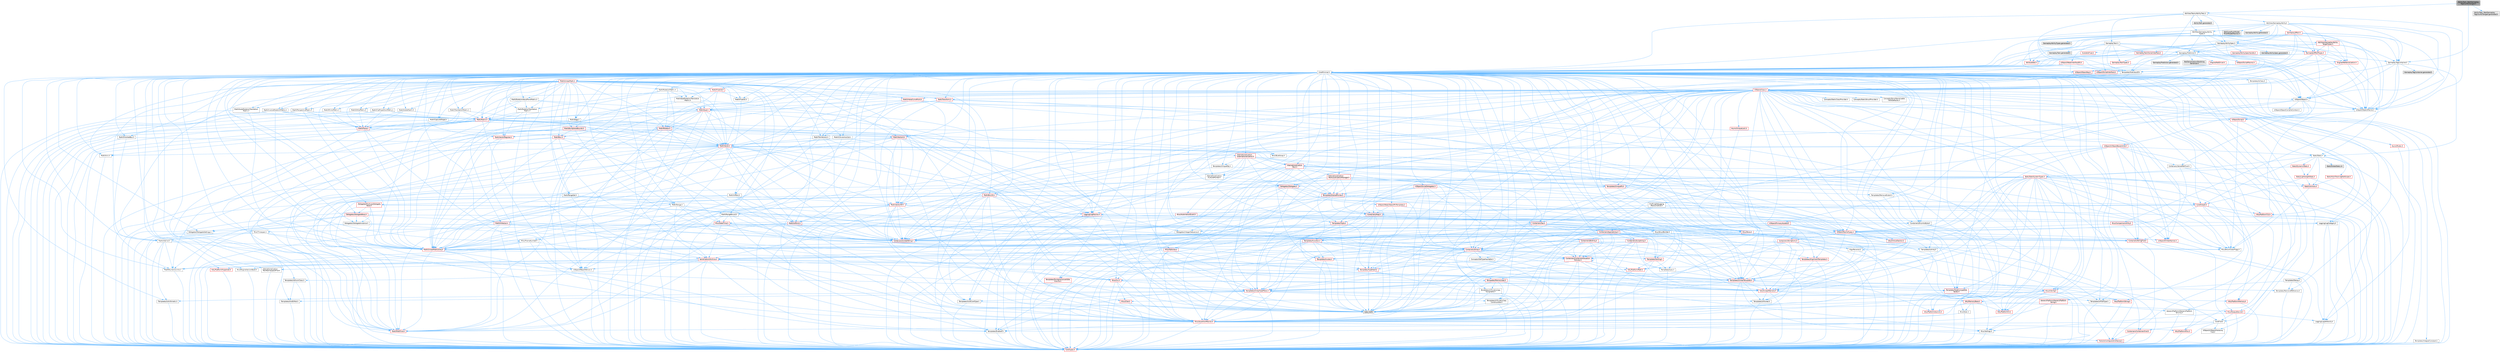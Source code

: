 digraph "AbilityTask_WaitGameplayTagCountChanged.h"
{
 // INTERACTIVE_SVG=YES
 // LATEX_PDF_SIZE
  bgcolor="transparent";
  edge [fontname=Helvetica,fontsize=10,labelfontname=Helvetica,labelfontsize=10];
  node [fontname=Helvetica,fontsize=10,shape=box,height=0.2,width=0.4];
  Node1 [id="Node000001",label="AbilityTask_WaitGameplay\lTagCountChanged.h",height=0.2,width=0.4,color="gray40", fillcolor="grey60", style="filled", fontcolor="black",tooltip=" "];
  Node1 -> Node2 [id="edge1_Node000001_Node000002",color="steelblue1",style="solid",tooltip=" "];
  Node2 [id="Node000002",label="Abilities/Tasks/AbilityTask.h",height=0.2,width=0.4,color="grey40", fillcolor="white", style="filled",URL="$d2/d8e/AbilityTask_8h.html",tooltip=" "];
  Node2 -> Node3 [id="edge2_Node000002_Node000003",color="steelblue1",style="solid",tooltip=" "];
  Node3 [id="Node000003",label="CoreMinimal.h",height=0.2,width=0.4,color="grey40", fillcolor="white", style="filled",URL="$d7/d67/CoreMinimal_8h.html",tooltip=" "];
  Node3 -> Node4 [id="edge3_Node000003_Node000004",color="steelblue1",style="solid",tooltip=" "];
  Node4 [id="Node000004",label="CoreTypes.h",height=0.2,width=0.4,color="red", fillcolor="#FFF0F0", style="filled",URL="$dc/dec/CoreTypes_8h.html",tooltip=" "];
  Node3 -> Node18 [id="edge4_Node000003_Node000018",color="steelblue1",style="solid",tooltip=" "];
  Node18 [id="Node000018",label="CoreFwd.h",height=0.2,width=0.4,color="grey40", fillcolor="white", style="filled",URL="$d1/d1e/CoreFwd_8h.html",tooltip=" "];
  Node18 -> Node4 [id="edge5_Node000018_Node000004",color="steelblue1",style="solid",tooltip=" "];
  Node18 -> Node19 [id="edge6_Node000018_Node000019",color="steelblue1",style="solid",tooltip=" "];
  Node19 [id="Node000019",label="Containers/ContainersFwd.h",height=0.2,width=0.4,color="red", fillcolor="#FFF0F0", style="filled",URL="$d4/d0a/ContainersFwd_8h.html",tooltip=" "];
  Node19 -> Node4 [id="edge7_Node000019_Node000004",color="steelblue1",style="solid",tooltip=" "];
  Node19 -> Node20 [id="edge8_Node000019_Node000020",color="steelblue1",style="solid",tooltip=" "];
  Node20 [id="Node000020",label="Traits/IsContiguousContainer.h",height=0.2,width=0.4,color="red", fillcolor="#FFF0F0", style="filled",URL="$d5/d3c/IsContiguousContainer_8h.html",tooltip=" "];
  Node20 -> Node4 [id="edge9_Node000020_Node000004",color="steelblue1",style="solid",tooltip=" "];
  Node18 -> Node23 [id="edge10_Node000018_Node000023",color="steelblue1",style="solid",tooltip=" "];
  Node23 [id="Node000023",label="Math/MathFwd.h",height=0.2,width=0.4,color="red", fillcolor="#FFF0F0", style="filled",URL="$d2/d10/MathFwd_8h.html",tooltip=" "];
  Node18 -> Node24 [id="edge11_Node000018_Node000024",color="steelblue1",style="solid",tooltip=" "];
  Node24 [id="Node000024",label="UObject/UObjectHierarchy\lFwd.h",height=0.2,width=0.4,color="grey40", fillcolor="white", style="filled",URL="$d3/d13/UObjectHierarchyFwd_8h.html",tooltip=" "];
  Node3 -> Node24 [id="edge12_Node000003_Node000024",color="steelblue1",style="solid",tooltip=" "];
  Node3 -> Node19 [id="edge13_Node000003_Node000019",color="steelblue1",style="solid",tooltip=" "];
  Node3 -> Node25 [id="edge14_Node000003_Node000025",color="steelblue1",style="solid",tooltip=" "];
  Node25 [id="Node000025",label="Misc/VarArgs.h",height=0.2,width=0.4,color="grey40", fillcolor="white", style="filled",URL="$d5/d6f/VarArgs_8h.html",tooltip=" "];
  Node25 -> Node4 [id="edge15_Node000025_Node000004",color="steelblue1",style="solid",tooltip=" "];
  Node3 -> Node26 [id="edge16_Node000003_Node000026",color="steelblue1",style="solid",tooltip=" "];
  Node26 [id="Node000026",label="Logging/LogVerbosity.h",height=0.2,width=0.4,color="grey40", fillcolor="white", style="filled",URL="$d2/d8f/LogVerbosity_8h.html",tooltip=" "];
  Node26 -> Node4 [id="edge17_Node000026_Node000004",color="steelblue1",style="solid",tooltip=" "];
  Node3 -> Node27 [id="edge18_Node000003_Node000027",color="steelblue1",style="solid",tooltip=" "];
  Node27 [id="Node000027",label="Misc/OutputDevice.h",height=0.2,width=0.4,color="red", fillcolor="#FFF0F0", style="filled",URL="$d7/d32/OutputDevice_8h.html",tooltip=" "];
  Node27 -> Node18 [id="edge19_Node000027_Node000018",color="steelblue1",style="solid",tooltip=" "];
  Node27 -> Node4 [id="edge20_Node000027_Node000004",color="steelblue1",style="solid",tooltip=" "];
  Node27 -> Node26 [id="edge21_Node000027_Node000026",color="steelblue1",style="solid",tooltip=" "];
  Node27 -> Node25 [id="edge22_Node000027_Node000025",color="steelblue1",style="solid",tooltip=" "];
  Node3 -> Node33 [id="edge23_Node000003_Node000033",color="steelblue1",style="solid",tooltip=" "];
  Node33 [id="Node000033",label="HAL/PlatformCrt.h",height=0.2,width=0.4,color="red", fillcolor="#FFF0F0", style="filled",URL="$d8/d75/PlatformCrt_8h.html",tooltip=" "];
  Node3 -> Node43 [id="edge24_Node000003_Node000043",color="steelblue1",style="solid",tooltip=" "];
  Node43 [id="Node000043",label="HAL/PlatformMisc.h",height=0.2,width=0.4,color="red", fillcolor="#FFF0F0", style="filled",URL="$d0/df5/PlatformMisc_8h.html",tooltip=" "];
  Node43 -> Node4 [id="edge25_Node000043_Node000004",color="steelblue1",style="solid",tooltip=" "];
  Node3 -> Node62 [id="edge26_Node000003_Node000062",color="steelblue1",style="solid",tooltip=" "];
  Node62 [id="Node000062",label="Misc/AssertionMacros.h",height=0.2,width=0.4,color="red", fillcolor="#FFF0F0", style="filled",URL="$d0/dfa/AssertionMacros_8h.html",tooltip=" "];
  Node62 -> Node4 [id="edge27_Node000062_Node000004",color="steelblue1",style="solid",tooltip=" "];
  Node62 -> Node43 [id="edge28_Node000062_Node000043",color="steelblue1",style="solid",tooltip=" "];
  Node62 -> Node63 [id="edge29_Node000062_Node000063",color="steelblue1",style="solid",tooltip=" "];
  Node63 [id="Node000063",label="Templates/EnableIf.h",height=0.2,width=0.4,color="grey40", fillcolor="white", style="filled",URL="$d7/d60/EnableIf_8h.html",tooltip=" "];
  Node63 -> Node4 [id="edge30_Node000063_Node000004",color="steelblue1",style="solid",tooltip=" "];
  Node62 -> Node25 [id="edge31_Node000062_Node000025",color="steelblue1",style="solid",tooltip=" "];
  Node3 -> Node71 [id="edge32_Node000003_Node000071",color="steelblue1",style="solid",tooltip=" "];
  Node71 [id="Node000071",label="Templates/IsPointer.h",height=0.2,width=0.4,color="grey40", fillcolor="white", style="filled",URL="$d7/d05/IsPointer_8h.html",tooltip=" "];
  Node71 -> Node4 [id="edge33_Node000071_Node000004",color="steelblue1",style="solid",tooltip=" "];
  Node3 -> Node72 [id="edge34_Node000003_Node000072",color="steelblue1",style="solid",tooltip=" "];
  Node72 [id="Node000072",label="HAL/PlatformMemory.h",height=0.2,width=0.4,color="red", fillcolor="#FFF0F0", style="filled",URL="$de/d68/PlatformMemory_8h.html",tooltip=" "];
  Node72 -> Node4 [id="edge35_Node000072_Node000004",color="steelblue1",style="solid",tooltip=" "];
  Node3 -> Node55 [id="edge36_Node000003_Node000055",color="steelblue1",style="solid",tooltip=" "];
  Node55 [id="Node000055",label="HAL/PlatformAtomics.h",height=0.2,width=0.4,color="red", fillcolor="#FFF0F0", style="filled",URL="$d3/d36/PlatformAtomics_8h.html",tooltip=" "];
  Node55 -> Node4 [id="edge37_Node000055_Node000004",color="steelblue1",style="solid",tooltip=" "];
  Node3 -> Node77 [id="edge38_Node000003_Node000077",color="steelblue1",style="solid",tooltip=" "];
  Node77 [id="Node000077",label="Misc/Exec.h",height=0.2,width=0.4,color="grey40", fillcolor="white", style="filled",URL="$de/ddb/Exec_8h.html",tooltip=" "];
  Node77 -> Node4 [id="edge39_Node000077_Node000004",color="steelblue1",style="solid",tooltip=" "];
  Node77 -> Node62 [id="edge40_Node000077_Node000062",color="steelblue1",style="solid",tooltip=" "];
  Node3 -> Node78 [id="edge41_Node000003_Node000078",color="steelblue1",style="solid",tooltip=" "];
  Node78 [id="Node000078",label="HAL/MemoryBase.h",height=0.2,width=0.4,color="red", fillcolor="#FFF0F0", style="filled",URL="$d6/d9f/MemoryBase_8h.html",tooltip=" "];
  Node78 -> Node4 [id="edge42_Node000078_Node000004",color="steelblue1",style="solid",tooltip=" "];
  Node78 -> Node55 [id="edge43_Node000078_Node000055",color="steelblue1",style="solid",tooltip=" "];
  Node78 -> Node33 [id="edge44_Node000078_Node000033",color="steelblue1",style="solid",tooltip=" "];
  Node78 -> Node77 [id="edge45_Node000078_Node000077",color="steelblue1",style="solid",tooltip=" "];
  Node78 -> Node27 [id="edge46_Node000078_Node000027",color="steelblue1",style="solid",tooltip=" "];
  Node3 -> Node88 [id="edge47_Node000003_Node000088",color="steelblue1",style="solid",tooltip=" "];
  Node88 [id="Node000088",label="HAL/UnrealMemory.h",height=0.2,width=0.4,color="red", fillcolor="#FFF0F0", style="filled",URL="$d9/d96/UnrealMemory_8h.html",tooltip=" "];
  Node88 -> Node4 [id="edge48_Node000088_Node000004",color="steelblue1",style="solid",tooltip=" "];
  Node88 -> Node78 [id="edge49_Node000088_Node000078",color="steelblue1",style="solid",tooltip=" "];
  Node88 -> Node72 [id="edge50_Node000088_Node000072",color="steelblue1",style="solid",tooltip=" "];
  Node88 -> Node71 [id="edge51_Node000088_Node000071",color="steelblue1",style="solid",tooltip=" "];
  Node3 -> Node90 [id="edge52_Node000003_Node000090",color="steelblue1",style="solid",tooltip=" "];
  Node90 [id="Node000090",label="Templates/IsArithmetic.h",height=0.2,width=0.4,color="grey40", fillcolor="white", style="filled",URL="$d2/d5d/IsArithmetic_8h.html",tooltip=" "];
  Node90 -> Node4 [id="edge53_Node000090_Node000004",color="steelblue1",style="solid",tooltip=" "];
  Node3 -> Node84 [id="edge54_Node000003_Node000084",color="steelblue1",style="solid",tooltip=" "];
  Node84 [id="Node000084",label="Templates/AndOrNot.h",height=0.2,width=0.4,color="grey40", fillcolor="white", style="filled",URL="$db/d0a/AndOrNot_8h.html",tooltip=" "];
  Node84 -> Node4 [id="edge55_Node000084_Node000004",color="steelblue1",style="solid",tooltip=" "];
  Node3 -> Node91 [id="edge56_Node000003_Node000091",color="steelblue1",style="solid",tooltip=" "];
  Node91 [id="Node000091",label="Templates/IsPODType.h",height=0.2,width=0.4,color="grey40", fillcolor="white", style="filled",URL="$d7/db1/IsPODType_8h.html",tooltip=" "];
  Node91 -> Node4 [id="edge57_Node000091_Node000004",color="steelblue1",style="solid",tooltip=" "];
  Node3 -> Node92 [id="edge58_Node000003_Node000092",color="steelblue1",style="solid",tooltip=" "];
  Node92 [id="Node000092",label="Templates/IsUECoreType.h",height=0.2,width=0.4,color="grey40", fillcolor="white", style="filled",URL="$d1/db8/IsUECoreType_8h.html",tooltip=" "];
  Node92 -> Node4 [id="edge59_Node000092_Node000004",color="steelblue1",style="solid",tooltip=" "];
  Node92 -> Node8 [id="edge60_Node000092_Node000008",color="steelblue1",style="solid",tooltip=" "];
  Node8 [id="Node000008",label="type_traits",height=0.2,width=0.4,color="grey60", fillcolor="#E0E0E0", style="filled",tooltip=" "];
  Node3 -> Node85 [id="edge61_Node000003_Node000085",color="steelblue1",style="solid",tooltip=" "];
  Node85 [id="Node000085",label="Templates/IsTriviallyCopy\lConstructible.h",height=0.2,width=0.4,color="grey40", fillcolor="white", style="filled",URL="$d3/d78/IsTriviallyCopyConstructible_8h.html",tooltip=" "];
  Node85 -> Node4 [id="edge62_Node000085_Node000004",color="steelblue1",style="solid",tooltip=" "];
  Node85 -> Node8 [id="edge63_Node000085_Node000008",color="steelblue1",style="solid",tooltip=" "];
  Node3 -> Node93 [id="edge64_Node000003_Node000093",color="steelblue1",style="solid",tooltip=" "];
  Node93 [id="Node000093",label="Templates/UnrealTypeTraits.h",height=0.2,width=0.4,color="red", fillcolor="#FFF0F0", style="filled",URL="$d2/d2d/UnrealTypeTraits_8h.html",tooltip=" "];
  Node93 -> Node4 [id="edge65_Node000093_Node000004",color="steelblue1",style="solid",tooltip=" "];
  Node93 -> Node71 [id="edge66_Node000093_Node000071",color="steelblue1",style="solid",tooltip=" "];
  Node93 -> Node62 [id="edge67_Node000093_Node000062",color="steelblue1",style="solid",tooltip=" "];
  Node93 -> Node84 [id="edge68_Node000093_Node000084",color="steelblue1",style="solid",tooltip=" "];
  Node93 -> Node63 [id="edge69_Node000093_Node000063",color="steelblue1",style="solid",tooltip=" "];
  Node93 -> Node90 [id="edge70_Node000093_Node000090",color="steelblue1",style="solid",tooltip=" "];
  Node93 -> Node91 [id="edge71_Node000093_Node000091",color="steelblue1",style="solid",tooltip=" "];
  Node93 -> Node92 [id="edge72_Node000093_Node000092",color="steelblue1",style="solid",tooltip=" "];
  Node93 -> Node85 [id="edge73_Node000093_Node000085",color="steelblue1",style="solid",tooltip=" "];
  Node3 -> Node63 [id="edge74_Node000003_Node000063",color="steelblue1",style="solid",tooltip=" "];
  Node3 -> Node95 [id="edge75_Node000003_Node000095",color="steelblue1",style="solid",tooltip=" "];
  Node95 [id="Node000095",label="Templates/RemoveReference.h",height=0.2,width=0.4,color="grey40", fillcolor="white", style="filled",URL="$da/dbe/RemoveReference_8h.html",tooltip=" "];
  Node95 -> Node4 [id="edge76_Node000095_Node000004",color="steelblue1",style="solid",tooltip=" "];
  Node3 -> Node96 [id="edge77_Node000003_Node000096",color="steelblue1",style="solid",tooltip=" "];
  Node96 [id="Node000096",label="Templates/IntegralConstant.h",height=0.2,width=0.4,color="grey40", fillcolor="white", style="filled",URL="$db/d1b/IntegralConstant_8h.html",tooltip=" "];
  Node96 -> Node4 [id="edge78_Node000096_Node000004",color="steelblue1",style="solid",tooltip=" "];
  Node3 -> Node97 [id="edge79_Node000003_Node000097",color="steelblue1",style="solid",tooltip=" "];
  Node97 [id="Node000097",label="Templates/IsClass.h",height=0.2,width=0.4,color="grey40", fillcolor="white", style="filled",URL="$db/dcb/IsClass_8h.html",tooltip=" "];
  Node97 -> Node4 [id="edge80_Node000097_Node000004",color="steelblue1",style="solid",tooltip=" "];
  Node3 -> Node98 [id="edge81_Node000003_Node000098",color="steelblue1",style="solid",tooltip=" "];
  Node98 [id="Node000098",label="Templates/TypeCompatible\lBytes.h",height=0.2,width=0.4,color="red", fillcolor="#FFF0F0", style="filled",URL="$df/d0a/TypeCompatibleBytes_8h.html",tooltip=" "];
  Node98 -> Node4 [id="edge82_Node000098_Node000004",color="steelblue1",style="solid",tooltip=" "];
  Node98 -> Node8 [id="edge83_Node000098_Node000008",color="steelblue1",style="solid",tooltip=" "];
  Node3 -> Node20 [id="edge84_Node000003_Node000020",color="steelblue1",style="solid",tooltip=" "];
  Node3 -> Node99 [id="edge85_Node000003_Node000099",color="steelblue1",style="solid",tooltip=" "];
  Node99 [id="Node000099",label="Templates/UnrealTemplate.h",height=0.2,width=0.4,color="red", fillcolor="#FFF0F0", style="filled",URL="$d4/d24/UnrealTemplate_8h.html",tooltip=" "];
  Node99 -> Node4 [id="edge86_Node000099_Node000004",color="steelblue1",style="solid",tooltip=" "];
  Node99 -> Node71 [id="edge87_Node000099_Node000071",color="steelblue1",style="solid",tooltip=" "];
  Node99 -> Node88 [id="edge88_Node000099_Node000088",color="steelblue1",style="solid",tooltip=" "];
  Node99 -> Node93 [id="edge89_Node000099_Node000093",color="steelblue1",style="solid",tooltip=" "];
  Node99 -> Node95 [id="edge90_Node000099_Node000095",color="steelblue1",style="solid",tooltip=" "];
  Node99 -> Node98 [id="edge91_Node000099_Node000098",color="steelblue1",style="solid",tooltip=" "];
  Node99 -> Node20 [id="edge92_Node000099_Node000020",color="steelblue1",style="solid",tooltip=" "];
  Node99 -> Node8 [id="edge93_Node000099_Node000008",color="steelblue1",style="solid",tooltip=" "];
  Node3 -> Node48 [id="edge94_Node000003_Node000048",color="steelblue1",style="solid",tooltip=" "];
  Node48 [id="Node000048",label="Math/NumericLimits.h",height=0.2,width=0.4,color="grey40", fillcolor="white", style="filled",URL="$df/d1b/NumericLimits_8h.html",tooltip=" "];
  Node48 -> Node4 [id="edge95_Node000048_Node000004",color="steelblue1",style="solid",tooltip=" "];
  Node3 -> Node103 [id="edge96_Node000003_Node000103",color="steelblue1",style="solid",tooltip=" "];
  Node103 [id="Node000103",label="HAL/PlatformMath.h",height=0.2,width=0.4,color="red", fillcolor="#FFF0F0", style="filled",URL="$dc/d53/PlatformMath_8h.html",tooltip=" "];
  Node103 -> Node4 [id="edge97_Node000103_Node000004",color="steelblue1",style="solid",tooltip=" "];
  Node3 -> Node86 [id="edge98_Node000003_Node000086",color="steelblue1",style="solid",tooltip=" "];
  Node86 [id="Node000086",label="Templates/IsTriviallyCopy\lAssignable.h",height=0.2,width=0.4,color="grey40", fillcolor="white", style="filled",URL="$d2/df2/IsTriviallyCopyAssignable_8h.html",tooltip=" "];
  Node86 -> Node4 [id="edge99_Node000086_Node000004",color="steelblue1",style="solid",tooltip=" "];
  Node86 -> Node8 [id="edge100_Node000086_Node000008",color="steelblue1",style="solid",tooltip=" "];
  Node3 -> Node111 [id="edge101_Node000003_Node000111",color="steelblue1",style="solid",tooltip=" "];
  Node111 [id="Node000111",label="Templates/MemoryOps.h",height=0.2,width=0.4,color="red", fillcolor="#FFF0F0", style="filled",URL="$db/dea/MemoryOps_8h.html",tooltip=" "];
  Node111 -> Node4 [id="edge102_Node000111_Node000004",color="steelblue1",style="solid",tooltip=" "];
  Node111 -> Node88 [id="edge103_Node000111_Node000088",color="steelblue1",style="solid",tooltip=" "];
  Node111 -> Node86 [id="edge104_Node000111_Node000086",color="steelblue1",style="solid",tooltip=" "];
  Node111 -> Node85 [id="edge105_Node000111_Node000085",color="steelblue1",style="solid",tooltip=" "];
  Node111 -> Node93 [id="edge106_Node000111_Node000093",color="steelblue1",style="solid",tooltip=" "];
  Node111 -> Node8 [id="edge107_Node000111_Node000008",color="steelblue1",style="solid",tooltip=" "];
  Node3 -> Node112 [id="edge108_Node000003_Node000112",color="steelblue1",style="solid",tooltip=" "];
  Node112 [id="Node000112",label="Containers/ContainerAllocation\lPolicies.h",height=0.2,width=0.4,color="red", fillcolor="#FFF0F0", style="filled",URL="$d7/dff/ContainerAllocationPolicies_8h.html",tooltip=" "];
  Node112 -> Node4 [id="edge109_Node000112_Node000004",color="steelblue1",style="solid",tooltip=" "];
  Node112 -> Node112 [id="edge110_Node000112_Node000112",color="steelblue1",style="solid",tooltip=" "];
  Node112 -> Node103 [id="edge111_Node000112_Node000103",color="steelblue1",style="solid",tooltip=" "];
  Node112 -> Node88 [id="edge112_Node000112_Node000088",color="steelblue1",style="solid",tooltip=" "];
  Node112 -> Node48 [id="edge113_Node000112_Node000048",color="steelblue1",style="solid",tooltip=" "];
  Node112 -> Node62 [id="edge114_Node000112_Node000062",color="steelblue1",style="solid",tooltip=" "];
  Node112 -> Node111 [id="edge115_Node000112_Node000111",color="steelblue1",style="solid",tooltip=" "];
  Node112 -> Node98 [id="edge116_Node000112_Node000098",color="steelblue1",style="solid",tooltip=" "];
  Node112 -> Node8 [id="edge117_Node000112_Node000008",color="steelblue1",style="solid",tooltip=" "];
  Node3 -> Node115 [id="edge118_Node000003_Node000115",color="steelblue1",style="solid",tooltip=" "];
  Node115 [id="Node000115",label="Templates/IsEnumClass.h",height=0.2,width=0.4,color="grey40", fillcolor="white", style="filled",URL="$d7/d15/IsEnumClass_8h.html",tooltip=" "];
  Node115 -> Node4 [id="edge119_Node000115_Node000004",color="steelblue1",style="solid",tooltip=" "];
  Node115 -> Node84 [id="edge120_Node000115_Node000084",color="steelblue1",style="solid",tooltip=" "];
  Node3 -> Node116 [id="edge121_Node000003_Node000116",color="steelblue1",style="solid",tooltip=" "];
  Node116 [id="Node000116",label="HAL/PlatformProperties.h",height=0.2,width=0.4,color="red", fillcolor="#FFF0F0", style="filled",URL="$d9/db0/PlatformProperties_8h.html",tooltip=" "];
  Node116 -> Node4 [id="edge122_Node000116_Node000004",color="steelblue1",style="solid",tooltip=" "];
  Node3 -> Node119 [id="edge123_Node000003_Node000119",color="steelblue1",style="solid",tooltip=" "];
  Node119 [id="Node000119",label="Misc/EngineVersionBase.h",height=0.2,width=0.4,color="grey40", fillcolor="white", style="filled",URL="$d5/d2b/EngineVersionBase_8h.html",tooltip=" "];
  Node119 -> Node4 [id="edge124_Node000119_Node000004",color="steelblue1",style="solid",tooltip=" "];
  Node3 -> Node120 [id="edge125_Node000003_Node000120",color="steelblue1",style="solid",tooltip=" "];
  Node120 [id="Node000120",label="Internationalization\l/TextNamespaceFwd.h",height=0.2,width=0.4,color="grey40", fillcolor="white", style="filled",URL="$d8/d97/TextNamespaceFwd_8h.html",tooltip=" "];
  Node120 -> Node4 [id="edge126_Node000120_Node000004",color="steelblue1",style="solid",tooltip=" "];
  Node3 -> Node121 [id="edge127_Node000003_Node000121",color="steelblue1",style="solid",tooltip=" "];
  Node121 [id="Node000121",label="Serialization/Archive.h",height=0.2,width=0.4,color="red", fillcolor="#FFF0F0", style="filled",URL="$d7/d3b/Archive_8h.html",tooltip=" "];
  Node121 -> Node18 [id="edge128_Node000121_Node000018",color="steelblue1",style="solid",tooltip=" "];
  Node121 -> Node4 [id="edge129_Node000121_Node000004",color="steelblue1",style="solid",tooltip=" "];
  Node121 -> Node116 [id="edge130_Node000121_Node000116",color="steelblue1",style="solid",tooltip=" "];
  Node121 -> Node120 [id="edge131_Node000121_Node000120",color="steelblue1",style="solid",tooltip=" "];
  Node121 -> Node23 [id="edge132_Node000121_Node000023",color="steelblue1",style="solid",tooltip=" "];
  Node121 -> Node62 [id="edge133_Node000121_Node000062",color="steelblue1",style="solid",tooltip=" "];
  Node121 -> Node119 [id="edge134_Node000121_Node000119",color="steelblue1",style="solid",tooltip=" "];
  Node121 -> Node25 [id="edge135_Node000121_Node000025",color="steelblue1",style="solid",tooltip=" "];
  Node121 -> Node63 [id="edge136_Node000121_Node000063",color="steelblue1",style="solid",tooltip=" "];
  Node121 -> Node115 [id="edge137_Node000121_Node000115",color="steelblue1",style="solid",tooltip=" "];
  Node121 -> Node99 [id="edge138_Node000121_Node000099",color="steelblue1",style="solid",tooltip=" "];
  Node121 -> Node124 [id="edge139_Node000121_Node000124",color="steelblue1",style="solid",tooltip=" "];
  Node124 [id="Node000124",label="UObject/ObjectVersion.h",height=0.2,width=0.4,color="grey40", fillcolor="white", style="filled",URL="$da/d63/ObjectVersion_8h.html",tooltip=" "];
  Node124 -> Node4 [id="edge140_Node000124_Node000004",color="steelblue1",style="solid",tooltip=" "];
  Node3 -> Node125 [id="edge141_Node000003_Node000125",color="steelblue1",style="solid",tooltip=" "];
  Node125 [id="Node000125",label="Templates/Less.h",height=0.2,width=0.4,color="grey40", fillcolor="white", style="filled",URL="$de/dc8/Less_8h.html",tooltip=" "];
  Node125 -> Node4 [id="edge142_Node000125_Node000004",color="steelblue1",style="solid",tooltip=" "];
  Node125 -> Node99 [id="edge143_Node000125_Node000099",color="steelblue1",style="solid",tooltip=" "];
  Node3 -> Node126 [id="edge144_Node000003_Node000126",color="steelblue1",style="solid",tooltip=" "];
  Node126 [id="Node000126",label="Templates/Sorting.h",height=0.2,width=0.4,color="red", fillcolor="#FFF0F0", style="filled",URL="$d3/d9e/Sorting_8h.html",tooltip=" "];
  Node126 -> Node4 [id="edge145_Node000126_Node000004",color="steelblue1",style="solid",tooltip=" "];
  Node126 -> Node103 [id="edge146_Node000126_Node000103",color="steelblue1",style="solid",tooltip=" "];
  Node126 -> Node125 [id="edge147_Node000126_Node000125",color="steelblue1",style="solid",tooltip=" "];
  Node3 -> Node137 [id="edge148_Node000003_Node000137",color="steelblue1",style="solid",tooltip=" "];
  Node137 [id="Node000137",label="Misc/Char.h",height=0.2,width=0.4,color="red", fillcolor="#FFF0F0", style="filled",URL="$d0/d58/Char_8h.html",tooltip=" "];
  Node137 -> Node4 [id="edge149_Node000137_Node000004",color="steelblue1",style="solid",tooltip=" "];
  Node137 -> Node8 [id="edge150_Node000137_Node000008",color="steelblue1",style="solid",tooltip=" "];
  Node3 -> Node140 [id="edge151_Node000003_Node000140",color="steelblue1",style="solid",tooltip=" "];
  Node140 [id="Node000140",label="GenericPlatform/GenericPlatform\lStricmp.h",height=0.2,width=0.4,color="grey40", fillcolor="white", style="filled",URL="$d2/d86/GenericPlatformStricmp_8h.html",tooltip=" "];
  Node140 -> Node4 [id="edge152_Node000140_Node000004",color="steelblue1",style="solid",tooltip=" "];
  Node3 -> Node141 [id="edge153_Node000003_Node000141",color="steelblue1",style="solid",tooltip=" "];
  Node141 [id="Node000141",label="GenericPlatform/GenericPlatform\lString.h",height=0.2,width=0.4,color="red", fillcolor="#FFF0F0", style="filled",URL="$dd/d20/GenericPlatformString_8h.html",tooltip=" "];
  Node141 -> Node4 [id="edge154_Node000141_Node000004",color="steelblue1",style="solid",tooltip=" "];
  Node141 -> Node140 [id="edge155_Node000141_Node000140",color="steelblue1",style="solid",tooltip=" "];
  Node141 -> Node63 [id="edge156_Node000141_Node000063",color="steelblue1",style="solid",tooltip=" "];
  Node141 -> Node8 [id="edge157_Node000141_Node000008",color="steelblue1",style="solid",tooltip=" "];
  Node3 -> Node74 [id="edge158_Node000003_Node000074",color="steelblue1",style="solid",tooltip=" "];
  Node74 [id="Node000074",label="HAL/PlatformString.h",height=0.2,width=0.4,color="red", fillcolor="#FFF0F0", style="filled",URL="$db/db5/PlatformString_8h.html",tooltip=" "];
  Node74 -> Node4 [id="edge159_Node000074_Node000004",color="steelblue1",style="solid",tooltip=" "];
  Node3 -> Node144 [id="edge160_Node000003_Node000144",color="steelblue1",style="solid",tooltip=" "];
  Node144 [id="Node000144",label="Misc/CString.h",height=0.2,width=0.4,color="red", fillcolor="#FFF0F0", style="filled",URL="$d2/d49/CString_8h.html",tooltip=" "];
  Node144 -> Node4 [id="edge161_Node000144_Node000004",color="steelblue1",style="solid",tooltip=" "];
  Node144 -> Node33 [id="edge162_Node000144_Node000033",color="steelblue1",style="solid",tooltip=" "];
  Node144 -> Node74 [id="edge163_Node000144_Node000074",color="steelblue1",style="solid",tooltip=" "];
  Node144 -> Node62 [id="edge164_Node000144_Node000062",color="steelblue1",style="solid",tooltip=" "];
  Node144 -> Node137 [id="edge165_Node000144_Node000137",color="steelblue1",style="solid",tooltip=" "];
  Node144 -> Node25 [id="edge166_Node000144_Node000025",color="steelblue1",style="solid",tooltip=" "];
  Node3 -> Node145 [id="edge167_Node000003_Node000145",color="steelblue1",style="solid",tooltip=" "];
  Node145 [id="Node000145",label="Misc/Crc.h",height=0.2,width=0.4,color="red", fillcolor="#FFF0F0", style="filled",URL="$d4/dd2/Crc_8h.html",tooltip=" "];
  Node145 -> Node4 [id="edge168_Node000145_Node000004",color="steelblue1",style="solid",tooltip=" "];
  Node145 -> Node74 [id="edge169_Node000145_Node000074",color="steelblue1",style="solid",tooltip=" "];
  Node145 -> Node62 [id="edge170_Node000145_Node000062",color="steelblue1",style="solid",tooltip=" "];
  Node145 -> Node144 [id="edge171_Node000145_Node000144",color="steelblue1",style="solid",tooltip=" "];
  Node145 -> Node137 [id="edge172_Node000145_Node000137",color="steelblue1",style="solid",tooltip=" "];
  Node145 -> Node93 [id="edge173_Node000145_Node000093",color="steelblue1",style="solid",tooltip=" "];
  Node3 -> Node136 [id="edge174_Node000003_Node000136",color="steelblue1",style="solid",tooltip=" "];
  Node136 [id="Node000136",label="Math/UnrealMathUtility.h",height=0.2,width=0.4,color="red", fillcolor="#FFF0F0", style="filled",URL="$db/db8/UnrealMathUtility_8h.html",tooltip=" "];
  Node136 -> Node4 [id="edge175_Node000136_Node000004",color="steelblue1",style="solid",tooltip=" "];
  Node136 -> Node62 [id="edge176_Node000136_Node000062",color="steelblue1",style="solid",tooltip=" "];
  Node136 -> Node103 [id="edge177_Node000136_Node000103",color="steelblue1",style="solid",tooltip=" "];
  Node136 -> Node23 [id="edge178_Node000136_Node000023",color="steelblue1",style="solid",tooltip=" "];
  Node3 -> Node146 [id="edge179_Node000003_Node000146",color="steelblue1",style="solid",tooltip=" "];
  Node146 [id="Node000146",label="Containers/UnrealString.h",height=0.2,width=0.4,color="red", fillcolor="#FFF0F0", style="filled",URL="$d5/dba/UnrealString_8h.html",tooltip=" "];
  Node3 -> Node150 [id="edge180_Node000003_Node000150",color="steelblue1",style="solid",tooltip=" "];
  Node150 [id="Node000150",label="Containers/Array.h",height=0.2,width=0.4,color="red", fillcolor="#FFF0F0", style="filled",URL="$df/dd0/Array_8h.html",tooltip=" "];
  Node150 -> Node4 [id="edge181_Node000150_Node000004",color="steelblue1",style="solid",tooltip=" "];
  Node150 -> Node62 [id="edge182_Node000150_Node000062",color="steelblue1",style="solid",tooltip=" "];
  Node150 -> Node88 [id="edge183_Node000150_Node000088",color="steelblue1",style="solid",tooltip=" "];
  Node150 -> Node93 [id="edge184_Node000150_Node000093",color="steelblue1",style="solid",tooltip=" "];
  Node150 -> Node99 [id="edge185_Node000150_Node000099",color="steelblue1",style="solid",tooltip=" "];
  Node150 -> Node112 [id="edge186_Node000150_Node000112",color="steelblue1",style="solid",tooltip=" "];
  Node150 -> Node121 [id="edge187_Node000150_Node000121",color="steelblue1",style="solid",tooltip=" "];
  Node150 -> Node171 [id="edge188_Node000150_Node000171",color="steelblue1",style="solid",tooltip=" "];
  Node171 [id="Node000171",label="Concepts/GetTypeHashable.h",height=0.2,width=0.4,color="grey40", fillcolor="white", style="filled",URL="$d3/da2/GetTypeHashable_8h.html",tooltip=" "];
  Node171 -> Node4 [id="edge189_Node000171_Node000004",color="steelblue1",style="solid",tooltip=" "];
  Node171 -> Node162 [id="edge190_Node000171_Node000162",color="steelblue1",style="solid",tooltip=" "];
  Node162 [id="Node000162",label="Templates/TypeHash.h",height=0.2,width=0.4,color="red", fillcolor="#FFF0F0", style="filled",URL="$d1/d62/TypeHash_8h.html",tooltip=" "];
  Node162 -> Node4 [id="edge191_Node000162_Node000004",color="steelblue1",style="solid",tooltip=" "];
  Node162 -> Node145 [id="edge192_Node000162_Node000145",color="steelblue1",style="solid",tooltip=" "];
  Node162 -> Node8 [id="edge193_Node000162_Node000008",color="steelblue1",style="solid",tooltip=" "];
  Node150 -> Node129 [id="edge194_Node000150_Node000129",color="steelblue1",style="solid",tooltip=" "];
  Node129 [id="Node000129",label="Templates/Invoke.h",height=0.2,width=0.4,color="red", fillcolor="#FFF0F0", style="filled",URL="$d7/deb/Invoke_8h.html",tooltip=" "];
  Node129 -> Node4 [id="edge195_Node000129_Node000004",color="steelblue1",style="solid",tooltip=" "];
  Node129 -> Node99 [id="edge196_Node000129_Node000099",color="steelblue1",style="solid",tooltip=" "];
  Node129 -> Node8 [id="edge197_Node000129_Node000008",color="steelblue1",style="solid",tooltip=" "];
  Node150 -> Node125 [id="edge198_Node000150_Node000125",color="steelblue1",style="solid",tooltip=" "];
  Node150 -> Node126 [id="edge199_Node000150_Node000126",color="steelblue1",style="solid",tooltip=" "];
  Node150 -> Node173 [id="edge200_Node000150_Node000173",color="steelblue1",style="solid",tooltip=" "];
  Node173 [id="Node000173",label="Templates/AlignmentTemplates.h",height=0.2,width=0.4,color="red", fillcolor="#FFF0F0", style="filled",URL="$dd/d32/AlignmentTemplates_8h.html",tooltip=" "];
  Node173 -> Node4 [id="edge201_Node000173_Node000004",color="steelblue1",style="solid",tooltip=" "];
  Node173 -> Node71 [id="edge202_Node000173_Node000071",color="steelblue1",style="solid",tooltip=" "];
  Node150 -> Node8 [id="edge203_Node000150_Node000008",color="steelblue1",style="solid",tooltip=" "];
  Node3 -> Node174 [id="edge204_Node000003_Node000174",color="steelblue1",style="solid",tooltip=" "];
  Node174 [id="Node000174",label="Misc/FrameNumber.h",height=0.2,width=0.4,color="grey40", fillcolor="white", style="filled",URL="$dd/dbd/FrameNumber_8h.html",tooltip=" "];
  Node174 -> Node4 [id="edge205_Node000174_Node000004",color="steelblue1",style="solid",tooltip=" "];
  Node174 -> Node48 [id="edge206_Node000174_Node000048",color="steelblue1",style="solid",tooltip=" "];
  Node174 -> Node136 [id="edge207_Node000174_Node000136",color="steelblue1",style="solid",tooltip=" "];
  Node174 -> Node63 [id="edge208_Node000174_Node000063",color="steelblue1",style="solid",tooltip=" "];
  Node174 -> Node93 [id="edge209_Node000174_Node000093",color="steelblue1",style="solid",tooltip=" "];
  Node3 -> Node175 [id="edge210_Node000003_Node000175",color="steelblue1",style="solid",tooltip=" "];
  Node175 [id="Node000175",label="Misc/Timespan.h",height=0.2,width=0.4,color="grey40", fillcolor="white", style="filled",URL="$da/dd9/Timespan_8h.html",tooltip=" "];
  Node175 -> Node4 [id="edge211_Node000175_Node000004",color="steelblue1",style="solid",tooltip=" "];
  Node175 -> Node176 [id="edge212_Node000175_Node000176",color="steelblue1",style="solid",tooltip=" "];
  Node176 [id="Node000176",label="Math/Interval.h",height=0.2,width=0.4,color="grey40", fillcolor="white", style="filled",URL="$d1/d55/Interval_8h.html",tooltip=" "];
  Node176 -> Node4 [id="edge213_Node000176_Node000004",color="steelblue1",style="solid",tooltip=" "];
  Node176 -> Node90 [id="edge214_Node000176_Node000090",color="steelblue1",style="solid",tooltip=" "];
  Node176 -> Node93 [id="edge215_Node000176_Node000093",color="steelblue1",style="solid",tooltip=" "];
  Node176 -> Node48 [id="edge216_Node000176_Node000048",color="steelblue1",style="solid",tooltip=" "];
  Node176 -> Node136 [id="edge217_Node000176_Node000136",color="steelblue1",style="solid",tooltip=" "];
  Node175 -> Node136 [id="edge218_Node000175_Node000136",color="steelblue1",style="solid",tooltip=" "];
  Node175 -> Node62 [id="edge219_Node000175_Node000062",color="steelblue1",style="solid",tooltip=" "];
  Node3 -> Node177 [id="edge220_Node000003_Node000177",color="steelblue1",style="solid",tooltip=" "];
  Node177 [id="Node000177",label="Containers/StringConv.h",height=0.2,width=0.4,color="red", fillcolor="#FFF0F0", style="filled",URL="$d3/ddf/StringConv_8h.html",tooltip=" "];
  Node177 -> Node4 [id="edge221_Node000177_Node000004",color="steelblue1",style="solid",tooltip=" "];
  Node177 -> Node62 [id="edge222_Node000177_Node000062",color="steelblue1",style="solid",tooltip=" "];
  Node177 -> Node112 [id="edge223_Node000177_Node000112",color="steelblue1",style="solid",tooltip=" "];
  Node177 -> Node150 [id="edge224_Node000177_Node000150",color="steelblue1",style="solid",tooltip=" "];
  Node177 -> Node144 [id="edge225_Node000177_Node000144",color="steelblue1",style="solid",tooltip=" "];
  Node177 -> Node178 [id="edge226_Node000177_Node000178",color="steelblue1",style="solid",tooltip=" "];
  Node178 [id="Node000178",label="Templates/IsArray.h",height=0.2,width=0.4,color="grey40", fillcolor="white", style="filled",URL="$d8/d8d/IsArray_8h.html",tooltip=" "];
  Node178 -> Node4 [id="edge227_Node000178_Node000004",color="steelblue1",style="solid",tooltip=" "];
  Node177 -> Node99 [id="edge228_Node000177_Node000099",color="steelblue1",style="solid",tooltip=" "];
  Node177 -> Node93 [id="edge229_Node000177_Node000093",color="steelblue1",style="solid",tooltip=" "];
  Node177 -> Node20 [id="edge230_Node000177_Node000020",color="steelblue1",style="solid",tooltip=" "];
  Node177 -> Node8 [id="edge231_Node000177_Node000008",color="steelblue1",style="solid",tooltip=" "];
  Node3 -> Node179 [id="edge232_Node000003_Node000179",color="steelblue1",style="solid",tooltip=" "];
  Node179 [id="Node000179",label="UObject/UnrealNames.h",height=0.2,width=0.4,color="red", fillcolor="#FFF0F0", style="filled",URL="$d8/db1/UnrealNames_8h.html",tooltip=" "];
  Node179 -> Node4 [id="edge233_Node000179_Node000004",color="steelblue1",style="solid",tooltip=" "];
  Node3 -> Node181 [id="edge234_Node000003_Node000181",color="steelblue1",style="solid",tooltip=" "];
  Node181 [id="Node000181",label="UObject/NameTypes.h",height=0.2,width=0.4,color="red", fillcolor="#FFF0F0", style="filled",URL="$d6/d35/NameTypes_8h.html",tooltip=" "];
  Node181 -> Node4 [id="edge235_Node000181_Node000004",color="steelblue1",style="solid",tooltip=" "];
  Node181 -> Node62 [id="edge236_Node000181_Node000062",color="steelblue1",style="solid",tooltip=" "];
  Node181 -> Node88 [id="edge237_Node000181_Node000088",color="steelblue1",style="solid",tooltip=" "];
  Node181 -> Node93 [id="edge238_Node000181_Node000093",color="steelblue1",style="solid",tooltip=" "];
  Node181 -> Node99 [id="edge239_Node000181_Node000099",color="steelblue1",style="solid",tooltip=" "];
  Node181 -> Node146 [id="edge240_Node000181_Node000146",color="steelblue1",style="solid",tooltip=" "];
  Node181 -> Node182 [id="edge241_Node000181_Node000182",color="steelblue1",style="solid",tooltip=" "];
  Node182 [id="Node000182",label="HAL/CriticalSection.h",height=0.2,width=0.4,color="red", fillcolor="#FFF0F0", style="filled",URL="$d6/d90/CriticalSection_8h.html",tooltip=" "];
  Node181 -> Node177 [id="edge242_Node000181_Node000177",color="steelblue1",style="solid",tooltip=" "];
  Node181 -> Node45 [id="edge243_Node000181_Node000045",color="steelblue1",style="solid",tooltip=" "];
  Node45 [id="Node000045",label="Containers/StringFwd.h",height=0.2,width=0.4,color="red", fillcolor="#FFF0F0", style="filled",URL="$df/d37/StringFwd_8h.html",tooltip=" "];
  Node45 -> Node4 [id="edge244_Node000045_Node000004",color="steelblue1",style="solid",tooltip=" "];
  Node45 -> Node20 [id="edge245_Node000045_Node000020",color="steelblue1",style="solid",tooltip=" "];
  Node181 -> Node179 [id="edge246_Node000181_Node000179",color="steelblue1",style="solid",tooltip=" "];
  Node3 -> Node189 [id="edge247_Node000003_Node000189",color="steelblue1",style="solid",tooltip=" "];
  Node189 [id="Node000189",label="Misc/Parse.h",height=0.2,width=0.4,color="red", fillcolor="#FFF0F0", style="filled",URL="$dc/d71/Parse_8h.html",tooltip=" "];
  Node189 -> Node45 [id="edge248_Node000189_Node000045",color="steelblue1",style="solid",tooltip=" "];
  Node189 -> Node146 [id="edge249_Node000189_Node000146",color="steelblue1",style="solid",tooltip=" "];
  Node189 -> Node4 [id="edge250_Node000189_Node000004",color="steelblue1",style="solid",tooltip=" "];
  Node189 -> Node33 [id="edge251_Node000189_Node000033",color="steelblue1",style="solid",tooltip=" "];
  Node189 -> Node50 [id="edge252_Node000189_Node000050",color="steelblue1",style="solid",tooltip=" "];
  Node50 [id="Node000050",label="Misc/EnumClassFlags.h",height=0.2,width=0.4,color="grey40", fillcolor="white", style="filled",URL="$d8/de7/EnumClassFlags_8h.html",tooltip=" "];
  Node189 -> Node190 [id="edge253_Node000189_Node000190",color="steelblue1",style="solid",tooltip=" "];
  Node190 [id="Node000190",label="Templates/Function.h",height=0.2,width=0.4,color="red", fillcolor="#FFF0F0", style="filled",URL="$df/df5/Function_8h.html",tooltip=" "];
  Node190 -> Node4 [id="edge254_Node000190_Node000004",color="steelblue1",style="solid",tooltip=" "];
  Node190 -> Node62 [id="edge255_Node000190_Node000062",color="steelblue1",style="solid",tooltip=" "];
  Node190 -> Node88 [id="edge256_Node000190_Node000088",color="steelblue1",style="solid",tooltip=" "];
  Node190 -> Node93 [id="edge257_Node000190_Node000093",color="steelblue1",style="solid",tooltip=" "];
  Node190 -> Node129 [id="edge258_Node000190_Node000129",color="steelblue1",style="solid",tooltip=" "];
  Node190 -> Node99 [id="edge259_Node000190_Node000099",color="steelblue1",style="solid",tooltip=" "];
  Node190 -> Node136 [id="edge260_Node000190_Node000136",color="steelblue1",style="solid",tooltip=" "];
  Node190 -> Node8 [id="edge261_Node000190_Node000008",color="steelblue1",style="solid",tooltip=" "];
  Node3 -> Node173 [id="edge262_Node000003_Node000173",color="steelblue1",style="solid",tooltip=" "];
  Node3 -> Node192 [id="edge263_Node000003_Node000192",color="steelblue1",style="solid",tooltip=" "];
  Node192 [id="Node000192",label="Misc/StructBuilder.h",height=0.2,width=0.4,color="grey40", fillcolor="white", style="filled",URL="$d9/db3/StructBuilder_8h.html",tooltip=" "];
  Node192 -> Node4 [id="edge264_Node000192_Node000004",color="steelblue1",style="solid",tooltip=" "];
  Node192 -> Node136 [id="edge265_Node000192_Node000136",color="steelblue1",style="solid",tooltip=" "];
  Node192 -> Node173 [id="edge266_Node000192_Node000173",color="steelblue1",style="solid",tooltip=" "];
  Node3 -> Node105 [id="edge267_Node000003_Node000105",color="steelblue1",style="solid",tooltip=" "];
  Node105 [id="Node000105",label="Templates/Decay.h",height=0.2,width=0.4,color="grey40", fillcolor="white", style="filled",URL="$dd/d0f/Decay_8h.html",tooltip=" "];
  Node105 -> Node4 [id="edge268_Node000105_Node000004",color="steelblue1",style="solid",tooltip=" "];
  Node105 -> Node95 [id="edge269_Node000105_Node000095",color="steelblue1",style="solid",tooltip=" "];
  Node105 -> Node8 [id="edge270_Node000105_Node000008",color="steelblue1",style="solid",tooltip=" "];
  Node3 -> Node193 [id="edge271_Node000003_Node000193",color="steelblue1",style="solid",tooltip=" "];
  Node193 [id="Node000193",label="Templates/PointerIsConvertible\lFromTo.h",height=0.2,width=0.4,color="red", fillcolor="#FFF0F0", style="filled",URL="$d6/d65/PointerIsConvertibleFromTo_8h.html",tooltip=" "];
  Node193 -> Node4 [id="edge272_Node000193_Node000004",color="steelblue1",style="solid",tooltip=" "];
  Node193 -> Node8 [id="edge273_Node000193_Node000008",color="steelblue1",style="solid",tooltip=" "];
  Node3 -> Node129 [id="edge274_Node000003_Node000129",color="steelblue1",style="solid",tooltip=" "];
  Node3 -> Node190 [id="edge275_Node000003_Node000190",color="steelblue1",style="solid",tooltip=" "];
  Node3 -> Node162 [id="edge276_Node000003_Node000162",color="steelblue1",style="solid",tooltip=" "];
  Node3 -> Node194 [id="edge277_Node000003_Node000194",color="steelblue1",style="solid",tooltip=" "];
  Node194 [id="Node000194",label="Containers/ScriptArray.h",height=0.2,width=0.4,color="red", fillcolor="#FFF0F0", style="filled",URL="$dc/daf/ScriptArray_8h.html",tooltip=" "];
  Node194 -> Node4 [id="edge278_Node000194_Node000004",color="steelblue1",style="solid",tooltip=" "];
  Node194 -> Node62 [id="edge279_Node000194_Node000062",color="steelblue1",style="solid",tooltip=" "];
  Node194 -> Node88 [id="edge280_Node000194_Node000088",color="steelblue1",style="solid",tooltip=" "];
  Node194 -> Node112 [id="edge281_Node000194_Node000112",color="steelblue1",style="solid",tooltip=" "];
  Node194 -> Node150 [id="edge282_Node000194_Node000150",color="steelblue1",style="solid",tooltip=" "];
  Node3 -> Node195 [id="edge283_Node000003_Node000195",color="steelblue1",style="solid",tooltip=" "];
  Node195 [id="Node000195",label="Containers/BitArray.h",height=0.2,width=0.4,color="red", fillcolor="#FFF0F0", style="filled",URL="$d1/de4/BitArray_8h.html",tooltip=" "];
  Node195 -> Node112 [id="edge284_Node000195_Node000112",color="steelblue1",style="solid",tooltip=" "];
  Node195 -> Node4 [id="edge285_Node000195_Node000004",color="steelblue1",style="solid",tooltip=" "];
  Node195 -> Node55 [id="edge286_Node000195_Node000055",color="steelblue1",style="solid",tooltip=" "];
  Node195 -> Node88 [id="edge287_Node000195_Node000088",color="steelblue1",style="solid",tooltip=" "];
  Node195 -> Node136 [id="edge288_Node000195_Node000136",color="steelblue1",style="solid",tooltip=" "];
  Node195 -> Node62 [id="edge289_Node000195_Node000062",color="steelblue1",style="solid",tooltip=" "];
  Node195 -> Node50 [id="edge290_Node000195_Node000050",color="steelblue1",style="solid",tooltip=" "];
  Node195 -> Node121 [id="edge291_Node000195_Node000121",color="steelblue1",style="solid",tooltip=" "];
  Node195 -> Node63 [id="edge292_Node000195_Node000063",color="steelblue1",style="solid",tooltip=" "];
  Node195 -> Node129 [id="edge293_Node000195_Node000129",color="steelblue1",style="solid",tooltip=" "];
  Node195 -> Node99 [id="edge294_Node000195_Node000099",color="steelblue1",style="solid",tooltip=" "];
  Node195 -> Node93 [id="edge295_Node000195_Node000093",color="steelblue1",style="solid",tooltip=" "];
  Node3 -> Node196 [id="edge296_Node000003_Node000196",color="steelblue1",style="solid",tooltip=" "];
  Node196 [id="Node000196",label="Containers/SparseArray.h",height=0.2,width=0.4,color="red", fillcolor="#FFF0F0", style="filled",URL="$d5/dbf/SparseArray_8h.html",tooltip=" "];
  Node196 -> Node4 [id="edge297_Node000196_Node000004",color="steelblue1",style="solid",tooltip=" "];
  Node196 -> Node62 [id="edge298_Node000196_Node000062",color="steelblue1",style="solid",tooltip=" "];
  Node196 -> Node88 [id="edge299_Node000196_Node000088",color="steelblue1",style="solid",tooltip=" "];
  Node196 -> Node93 [id="edge300_Node000196_Node000093",color="steelblue1",style="solid",tooltip=" "];
  Node196 -> Node99 [id="edge301_Node000196_Node000099",color="steelblue1",style="solid",tooltip=" "];
  Node196 -> Node112 [id="edge302_Node000196_Node000112",color="steelblue1",style="solid",tooltip=" "];
  Node196 -> Node125 [id="edge303_Node000196_Node000125",color="steelblue1",style="solid",tooltip=" "];
  Node196 -> Node150 [id="edge304_Node000196_Node000150",color="steelblue1",style="solid",tooltip=" "];
  Node196 -> Node136 [id="edge305_Node000196_Node000136",color="steelblue1",style="solid",tooltip=" "];
  Node196 -> Node194 [id="edge306_Node000196_Node000194",color="steelblue1",style="solid",tooltip=" "];
  Node196 -> Node195 [id="edge307_Node000196_Node000195",color="steelblue1",style="solid",tooltip=" "];
  Node196 -> Node146 [id="edge308_Node000196_Node000146",color="steelblue1",style="solid",tooltip=" "];
  Node3 -> Node212 [id="edge309_Node000003_Node000212",color="steelblue1",style="solid",tooltip=" "];
  Node212 [id="Node000212",label="Containers/Set.h",height=0.2,width=0.4,color="red", fillcolor="#FFF0F0", style="filled",URL="$d4/d45/Set_8h.html",tooltip=" "];
  Node212 -> Node112 [id="edge310_Node000212_Node000112",color="steelblue1",style="solid",tooltip=" "];
  Node212 -> Node196 [id="edge311_Node000212_Node000196",color="steelblue1",style="solid",tooltip=" "];
  Node212 -> Node19 [id="edge312_Node000212_Node000019",color="steelblue1",style="solid",tooltip=" "];
  Node212 -> Node136 [id="edge313_Node000212_Node000136",color="steelblue1",style="solid",tooltip=" "];
  Node212 -> Node62 [id="edge314_Node000212_Node000062",color="steelblue1",style="solid",tooltip=" "];
  Node212 -> Node192 [id="edge315_Node000212_Node000192",color="steelblue1",style="solid",tooltip=" "];
  Node212 -> Node190 [id="edge316_Node000212_Node000190",color="steelblue1",style="solid",tooltip=" "];
  Node212 -> Node126 [id="edge317_Node000212_Node000126",color="steelblue1",style="solid",tooltip=" "];
  Node212 -> Node162 [id="edge318_Node000212_Node000162",color="steelblue1",style="solid",tooltip=" "];
  Node212 -> Node99 [id="edge319_Node000212_Node000099",color="steelblue1",style="solid",tooltip=" "];
  Node212 -> Node8 [id="edge320_Node000212_Node000008",color="steelblue1",style="solid",tooltip=" "];
  Node3 -> Node215 [id="edge321_Node000003_Node000215",color="steelblue1",style="solid",tooltip=" "];
  Node215 [id="Node000215",label="Algo/Reverse.h",height=0.2,width=0.4,color="grey40", fillcolor="white", style="filled",URL="$d5/d93/Reverse_8h.html",tooltip=" "];
  Node215 -> Node4 [id="edge322_Node000215_Node000004",color="steelblue1",style="solid",tooltip=" "];
  Node215 -> Node99 [id="edge323_Node000215_Node000099",color="steelblue1",style="solid",tooltip=" "];
  Node3 -> Node216 [id="edge324_Node000003_Node000216",color="steelblue1",style="solid",tooltip=" "];
  Node216 [id="Node000216",label="Containers/Map.h",height=0.2,width=0.4,color="red", fillcolor="#FFF0F0", style="filled",URL="$df/d79/Map_8h.html",tooltip=" "];
  Node216 -> Node4 [id="edge325_Node000216_Node000004",color="steelblue1",style="solid",tooltip=" "];
  Node216 -> Node215 [id="edge326_Node000216_Node000215",color="steelblue1",style="solid",tooltip=" "];
  Node216 -> Node212 [id="edge327_Node000216_Node000212",color="steelblue1",style="solid",tooltip=" "];
  Node216 -> Node146 [id="edge328_Node000216_Node000146",color="steelblue1",style="solid",tooltip=" "];
  Node216 -> Node62 [id="edge329_Node000216_Node000062",color="steelblue1",style="solid",tooltip=" "];
  Node216 -> Node192 [id="edge330_Node000216_Node000192",color="steelblue1",style="solid",tooltip=" "];
  Node216 -> Node190 [id="edge331_Node000216_Node000190",color="steelblue1",style="solid",tooltip=" "];
  Node216 -> Node126 [id="edge332_Node000216_Node000126",color="steelblue1",style="solid",tooltip=" "];
  Node216 -> Node217 [id="edge333_Node000216_Node000217",color="steelblue1",style="solid",tooltip=" "];
  Node217 [id="Node000217",label="Templates/Tuple.h",height=0.2,width=0.4,color="red", fillcolor="#FFF0F0", style="filled",URL="$d2/d4f/Tuple_8h.html",tooltip=" "];
  Node217 -> Node4 [id="edge334_Node000217_Node000004",color="steelblue1",style="solid",tooltip=" "];
  Node217 -> Node99 [id="edge335_Node000217_Node000099",color="steelblue1",style="solid",tooltip=" "];
  Node217 -> Node218 [id="edge336_Node000217_Node000218",color="steelblue1",style="solid",tooltip=" "];
  Node218 [id="Node000218",label="Delegates/IntegerSequence.h",height=0.2,width=0.4,color="grey40", fillcolor="white", style="filled",URL="$d2/dcc/IntegerSequence_8h.html",tooltip=" "];
  Node218 -> Node4 [id="edge337_Node000218_Node000004",color="steelblue1",style="solid",tooltip=" "];
  Node217 -> Node129 [id="edge338_Node000217_Node000129",color="steelblue1",style="solid",tooltip=" "];
  Node217 -> Node162 [id="edge339_Node000217_Node000162",color="steelblue1",style="solid",tooltip=" "];
  Node217 -> Node8 [id="edge340_Node000217_Node000008",color="steelblue1",style="solid",tooltip=" "];
  Node216 -> Node99 [id="edge341_Node000216_Node000099",color="steelblue1",style="solid",tooltip=" "];
  Node216 -> Node93 [id="edge342_Node000216_Node000093",color="steelblue1",style="solid",tooltip=" "];
  Node216 -> Node8 [id="edge343_Node000216_Node000008",color="steelblue1",style="solid",tooltip=" "];
  Node3 -> Node220 [id="edge344_Node000003_Node000220",color="steelblue1",style="solid",tooltip=" "];
  Node220 [id="Node000220",label="Math/IntPoint.h",height=0.2,width=0.4,color="red", fillcolor="#FFF0F0", style="filled",URL="$d3/df7/IntPoint_8h.html",tooltip=" "];
  Node220 -> Node4 [id="edge345_Node000220_Node000004",color="steelblue1",style="solid",tooltip=" "];
  Node220 -> Node62 [id="edge346_Node000220_Node000062",color="steelblue1",style="solid",tooltip=" "];
  Node220 -> Node189 [id="edge347_Node000220_Node000189",color="steelblue1",style="solid",tooltip=" "];
  Node220 -> Node23 [id="edge348_Node000220_Node000023",color="steelblue1",style="solid",tooltip=" "];
  Node220 -> Node136 [id="edge349_Node000220_Node000136",color="steelblue1",style="solid",tooltip=" "];
  Node220 -> Node146 [id="edge350_Node000220_Node000146",color="steelblue1",style="solid",tooltip=" "];
  Node220 -> Node162 [id="edge351_Node000220_Node000162",color="steelblue1",style="solid",tooltip=" "];
  Node3 -> Node222 [id="edge352_Node000003_Node000222",color="steelblue1",style="solid",tooltip=" "];
  Node222 [id="Node000222",label="Math/IntVector.h",height=0.2,width=0.4,color="red", fillcolor="#FFF0F0", style="filled",URL="$d7/d44/IntVector_8h.html",tooltip=" "];
  Node222 -> Node4 [id="edge353_Node000222_Node000004",color="steelblue1",style="solid",tooltip=" "];
  Node222 -> Node145 [id="edge354_Node000222_Node000145",color="steelblue1",style="solid",tooltip=" "];
  Node222 -> Node189 [id="edge355_Node000222_Node000189",color="steelblue1",style="solid",tooltip=" "];
  Node222 -> Node23 [id="edge356_Node000222_Node000023",color="steelblue1",style="solid",tooltip=" "];
  Node222 -> Node136 [id="edge357_Node000222_Node000136",color="steelblue1",style="solid",tooltip=" "];
  Node222 -> Node146 [id="edge358_Node000222_Node000146",color="steelblue1",style="solid",tooltip=" "];
  Node3 -> Node223 [id="edge359_Node000003_Node000223",color="steelblue1",style="solid",tooltip=" "];
  Node223 [id="Node000223",label="Logging/LogCategory.h",height=0.2,width=0.4,color="grey40", fillcolor="white", style="filled",URL="$d9/d36/LogCategory_8h.html",tooltip=" "];
  Node223 -> Node4 [id="edge360_Node000223_Node000004",color="steelblue1",style="solid",tooltip=" "];
  Node223 -> Node26 [id="edge361_Node000223_Node000026",color="steelblue1",style="solid",tooltip=" "];
  Node223 -> Node181 [id="edge362_Node000223_Node000181",color="steelblue1",style="solid",tooltip=" "];
  Node3 -> Node224 [id="edge363_Node000003_Node000224",color="steelblue1",style="solid",tooltip=" "];
  Node224 [id="Node000224",label="Logging/LogMacros.h",height=0.2,width=0.4,color="red", fillcolor="#FFF0F0", style="filled",URL="$d0/d16/LogMacros_8h.html",tooltip=" "];
  Node224 -> Node146 [id="edge364_Node000224_Node000146",color="steelblue1",style="solid",tooltip=" "];
  Node224 -> Node4 [id="edge365_Node000224_Node000004",color="steelblue1",style="solid",tooltip=" "];
  Node224 -> Node223 [id="edge366_Node000224_Node000223",color="steelblue1",style="solid",tooltip=" "];
  Node224 -> Node26 [id="edge367_Node000224_Node000026",color="steelblue1",style="solid",tooltip=" "];
  Node224 -> Node62 [id="edge368_Node000224_Node000062",color="steelblue1",style="solid",tooltip=" "];
  Node224 -> Node25 [id="edge369_Node000224_Node000025",color="steelblue1",style="solid",tooltip=" "];
  Node224 -> Node63 [id="edge370_Node000224_Node000063",color="steelblue1",style="solid",tooltip=" "];
  Node224 -> Node8 [id="edge371_Node000224_Node000008",color="steelblue1",style="solid",tooltip=" "];
  Node3 -> Node227 [id="edge372_Node000003_Node000227",color="steelblue1",style="solid",tooltip=" "];
  Node227 [id="Node000227",label="Math/Vector2D.h",height=0.2,width=0.4,color="red", fillcolor="#FFF0F0", style="filled",URL="$d3/db0/Vector2D_8h.html",tooltip=" "];
  Node227 -> Node4 [id="edge373_Node000227_Node000004",color="steelblue1",style="solid",tooltip=" "];
  Node227 -> Node23 [id="edge374_Node000227_Node000023",color="steelblue1",style="solid",tooltip=" "];
  Node227 -> Node62 [id="edge375_Node000227_Node000062",color="steelblue1",style="solid",tooltip=" "];
  Node227 -> Node145 [id="edge376_Node000227_Node000145",color="steelblue1",style="solid",tooltip=" "];
  Node227 -> Node136 [id="edge377_Node000227_Node000136",color="steelblue1",style="solid",tooltip=" "];
  Node227 -> Node146 [id="edge378_Node000227_Node000146",color="steelblue1",style="solid",tooltip=" "];
  Node227 -> Node189 [id="edge379_Node000227_Node000189",color="steelblue1",style="solid",tooltip=" "];
  Node227 -> Node220 [id="edge380_Node000227_Node000220",color="steelblue1",style="solid",tooltip=" "];
  Node227 -> Node224 [id="edge381_Node000227_Node000224",color="steelblue1",style="solid",tooltip=" "];
  Node227 -> Node8 [id="edge382_Node000227_Node000008",color="steelblue1",style="solid",tooltip=" "];
  Node3 -> Node231 [id="edge383_Node000003_Node000231",color="steelblue1",style="solid",tooltip=" "];
  Node231 [id="Node000231",label="Math/IntRect.h",height=0.2,width=0.4,color="grey40", fillcolor="white", style="filled",URL="$d7/d53/IntRect_8h.html",tooltip=" "];
  Node231 -> Node4 [id="edge384_Node000231_Node000004",color="steelblue1",style="solid",tooltip=" "];
  Node231 -> Node23 [id="edge385_Node000231_Node000023",color="steelblue1",style="solid",tooltip=" "];
  Node231 -> Node136 [id="edge386_Node000231_Node000136",color="steelblue1",style="solid",tooltip=" "];
  Node231 -> Node146 [id="edge387_Node000231_Node000146",color="steelblue1",style="solid",tooltip=" "];
  Node231 -> Node220 [id="edge388_Node000231_Node000220",color="steelblue1",style="solid",tooltip=" "];
  Node231 -> Node227 [id="edge389_Node000231_Node000227",color="steelblue1",style="solid",tooltip=" "];
  Node3 -> Node232 [id="edge390_Node000003_Node000232",color="steelblue1",style="solid",tooltip=" "];
  Node232 [id="Node000232",label="Misc/ByteSwap.h",height=0.2,width=0.4,color="grey40", fillcolor="white", style="filled",URL="$dc/dd7/ByteSwap_8h.html",tooltip=" "];
  Node232 -> Node4 [id="edge391_Node000232_Node000004",color="steelblue1",style="solid",tooltip=" "];
  Node232 -> Node33 [id="edge392_Node000232_Node000033",color="steelblue1",style="solid",tooltip=" "];
  Node3 -> Node161 [id="edge393_Node000003_Node000161",color="steelblue1",style="solid",tooltip=" "];
  Node161 [id="Node000161",label="Containers/EnumAsByte.h",height=0.2,width=0.4,color="grey40", fillcolor="white", style="filled",URL="$d6/d9a/EnumAsByte_8h.html",tooltip=" "];
  Node161 -> Node4 [id="edge394_Node000161_Node000004",color="steelblue1",style="solid",tooltip=" "];
  Node161 -> Node91 [id="edge395_Node000161_Node000091",color="steelblue1",style="solid",tooltip=" "];
  Node161 -> Node162 [id="edge396_Node000161_Node000162",color="steelblue1",style="solid",tooltip=" "];
  Node3 -> Node233 [id="edge397_Node000003_Node000233",color="steelblue1",style="solid",tooltip=" "];
  Node233 [id="Node000233",label="HAL/PlatformTLS.h",height=0.2,width=0.4,color="red", fillcolor="#FFF0F0", style="filled",URL="$d0/def/PlatformTLS_8h.html",tooltip=" "];
  Node233 -> Node4 [id="edge398_Node000233_Node000004",color="steelblue1",style="solid",tooltip=" "];
  Node3 -> Node236 [id="edge399_Node000003_Node000236",color="steelblue1",style="solid",tooltip=" "];
  Node236 [id="Node000236",label="CoreGlobals.h",height=0.2,width=0.4,color="red", fillcolor="#FFF0F0", style="filled",URL="$d5/d8c/CoreGlobals_8h.html",tooltip=" "];
  Node236 -> Node146 [id="edge400_Node000236_Node000146",color="steelblue1",style="solid",tooltip=" "];
  Node236 -> Node4 [id="edge401_Node000236_Node000004",color="steelblue1",style="solid",tooltip=" "];
  Node236 -> Node233 [id="edge402_Node000236_Node000233",color="steelblue1",style="solid",tooltip=" "];
  Node236 -> Node224 [id="edge403_Node000236_Node000224",color="steelblue1",style="solid",tooltip=" "];
  Node236 -> Node50 [id="edge404_Node000236_Node000050",color="steelblue1",style="solid",tooltip=" "];
  Node236 -> Node27 [id="edge405_Node000236_Node000027",color="steelblue1",style="solid",tooltip=" "];
  Node236 -> Node181 [id="edge406_Node000236_Node000181",color="steelblue1",style="solid",tooltip=" "];
  Node3 -> Node237 [id="edge407_Node000003_Node000237",color="steelblue1",style="solid",tooltip=" "];
  Node237 [id="Node000237",label="Templates/SharedPointer.h",height=0.2,width=0.4,color="red", fillcolor="#FFF0F0", style="filled",URL="$d2/d17/SharedPointer_8h.html",tooltip=" "];
  Node237 -> Node4 [id="edge408_Node000237_Node000004",color="steelblue1",style="solid",tooltip=" "];
  Node237 -> Node193 [id="edge409_Node000237_Node000193",color="steelblue1",style="solid",tooltip=" "];
  Node237 -> Node62 [id="edge410_Node000237_Node000062",color="steelblue1",style="solid",tooltip=" "];
  Node237 -> Node88 [id="edge411_Node000237_Node000088",color="steelblue1",style="solid",tooltip=" "];
  Node237 -> Node150 [id="edge412_Node000237_Node000150",color="steelblue1",style="solid",tooltip=" "];
  Node237 -> Node216 [id="edge413_Node000237_Node000216",color="steelblue1",style="solid",tooltip=" "];
  Node237 -> Node236 [id="edge414_Node000237_Node000236",color="steelblue1",style="solid",tooltip=" "];
  Node3 -> Node242 [id="edge415_Node000003_Node000242",color="steelblue1",style="solid",tooltip=" "];
  Node242 [id="Node000242",label="Internationalization\l/CulturePointer.h",height=0.2,width=0.4,color="grey40", fillcolor="white", style="filled",URL="$d6/dbe/CulturePointer_8h.html",tooltip=" "];
  Node242 -> Node4 [id="edge416_Node000242_Node000004",color="steelblue1",style="solid",tooltip=" "];
  Node242 -> Node237 [id="edge417_Node000242_Node000237",color="steelblue1",style="solid",tooltip=" "];
  Node3 -> Node243 [id="edge418_Node000003_Node000243",color="steelblue1",style="solid",tooltip=" "];
  Node243 [id="Node000243",label="UObject/WeakObjectPtrTemplates.h",height=0.2,width=0.4,color="red", fillcolor="#FFF0F0", style="filled",URL="$d8/d3b/WeakObjectPtrTemplates_8h.html",tooltip=" "];
  Node243 -> Node4 [id="edge419_Node000243_Node000004",color="steelblue1",style="solid",tooltip=" "];
  Node243 -> Node216 [id="edge420_Node000243_Node000216",color="steelblue1",style="solid",tooltip=" "];
  Node243 -> Node8 [id="edge421_Node000243_Node000008",color="steelblue1",style="solid",tooltip=" "];
  Node3 -> Node246 [id="edge422_Node000003_Node000246",color="steelblue1",style="solid",tooltip=" "];
  Node246 [id="Node000246",label="Delegates/DelegateSettings.h",height=0.2,width=0.4,color="grey40", fillcolor="white", style="filled",URL="$d0/d97/DelegateSettings_8h.html",tooltip=" "];
  Node246 -> Node4 [id="edge423_Node000246_Node000004",color="steelblue1",style="solid",tooltip=" "];
  Node3 -> Node247 [id="edge424_Node000003_Node000247",color="steelblue1",style="solid",tooltip=" "];
  Node247 [id="Node000247",label="Delegates/IDelegateInstance.h",height=0.2,width=0.4,color="grey40", fillcolor="white", style="filled",URL="$d2/d10/IDelegateInstance_8h.html",tooltip=" "];
  Node247 -> Node4 [id="edge425_Node000247_Node000004",color="steelblue1",style="solid",tooltip=" "];
  Node247 -> Node162 [id="edge426_Node000247_Node000162",color="steelblue1",style="solid",tooltip=" "];
  Node247 -> Node181 [id="edge427_Node000247_Node000181",color="steelblue1",style="solid",tooltip=" "];
  Node247 -> Node246 [id="edge428_Node000247_Node000246",color="steelblue1",style="solid",tooltip=" "];
  Node3 -> Node248 [id="edge429_Node000003_Node000248",color="steelblue1",style="solid",tooltip=" "];
  Node248 [id="Node000248",label="Delegates/DelegateBase.h",height=0.2,width=0.4,color="red", fillcolor="#FFF0F0", style="filled",URL="$da/d67/DelegateBase_8h.html",tooltip=" "];
  Node248 -> Node4 [id="edge430_Node000248_Node000004",color="steelblue1",style="solid",tooltip=" "];
  Node248 -> Node112 [id="edge431_Node000248_Node000112",color="steelblue1",style="solid",tooltip=" "];
  Node248 -> Node136 [id="edge432_Node000248_Node000136",color="steelblue1",style="solid",tooltip=" "];
  Node248 -> Node181 [id="edge433_Node000248_Node000181",color="steelblue1",style="solid",tooltip=" "];
  Node248 -> Node246 [id="edge434_Node000248_Node000246",color="steelblue1",style="solid",tooltip=" "];
  Node248 -> Node247 [id="edge435_Node000248_Node000247",color="steelblue1",style="solid",tooltip=" "];
  Node3 -> Node256 [id="edge436_Node000003_Node000256",color="steelblue1",style="solid",tooltip=" "];
  Node256 [id="Node000256",label="Delegates/MulticastDelegate\lBase.h",height=0.2,width=0.4,color="red", fillcolor="#FFF0F0", style="filled",URL="$db/d16/MulticastDelegateBase_8h.html",tooltip=" "];
  Node256 -> Node4 [id="edge437_Node000256_Node000004",color="steelblue1",style="solid",tooltip=" "];
  Node256 -> Node112 [id="edge438_Node000256_Node000112",color="steelblue1",style="solid",tooltip=" "];
  Node256 -> Node150 [id="edge439_Node000256_Node000150",color="steelblue1",style="solid",tooltip=" "];
  Node256 -> Node136 [id="edge440_Node000256_Node000136",color="steelblue1",style="solid",tooltip=" "];
  Node256 -> Node247 [id="edge441_Node000256_Node000247",color="steelblue1",style="solid",tooltip=" "];
  Node256 -> Node248 [id="edge442_Node000256_Node000248",color="steelblue1",style="solid",tooltip=" "];
  Node3 -> Node218 [id="edge443_Node000003_Node000218",color="steelblue1",style="solid",tooltip=" "];
  Node3 -> Node217 [id="edge444_Node000003_Node000217",color="steelblue1",style="solid",tooltip=" "];
  Node3 -> Node257 [id="edge445_Node000003_Node000257",color="steelblue1",style="solid",tooltip=" "];
  Node257 [id="Node000257",label="UObject/ScriptDelegates.h",height=0.2,width=0.4,color="red", fillcolor="#FFF0F0", style="filled",URL="$de/d81/ScriptDelegates_8h.html",tooltip=" "];
  Node257 -> Node150 [id="edge446_Node000257_Node000150",color="steelblue1",style="solid",tooltip=" "];
  Node257 -> Node112 [id="edge447_Node000257_Node000112",color="steelblue1",style="solid",tooltip=" "];
  Node257 -> Node146 [id="edge448_Node000257_Node000146",color="steelblue1",style="solid",tooltip=" "];
  Node257 -> Node62 [id="edge449_Node000257_Node000062",color="steelblue1",style="solid",tooltip=" "];
  Node257 -> Node237 [id="edge450_Node000257_Node000237",color="steelblue1",style="solid",tooltip=" "];
  Node257 -> Node162 [id="edge451_Node000257_Node000162",color="steelblue1",style="solid",tooltip=" "];
  Node257 -> Node93 [id="edge452_Node000257_Node000093",color="steelblue1",style="solid",tooltip=" "];
  Node257 -> Node181 [id="edge453_Node000257_Node000181",color="steelblue1",style="solid",tooltip=" "];
  Node3 -> Node259 [id="edge454_Node000003_Node000259",color="steelblue1",style="solid",tooltip=" "];
  Node259 [id="Node000259",label="Delegates/Delegate.h",height=0.2,width=0.4,color="red", fillcolor="#FFF0F0", style="filled",URL="$d4/d80/Delegate_8h.html",tooltip=" "];
  Node259 -> Node4 [id="edge455_Node000259_Node000004",color="steelblue1",style="solid",tooltip=" "];
  Node259 -> Node62 [id="edge456_Node000259_Node000062",color="steelblue1",style="solid",tooltip=" "];
  Node259 -> Node181 [id="edge457_Node000259_Node000181",color="steelblue1",style="solid",tooltip=" "];
  Node259 -> Node237 [id="edge458_Node000259_Node000237",color="steelblue1",style="solid",tooltip=" "];
  Node259 -> Node243 [id="edge459_Node000259_Node000243",color="steelblue1",style="solid",tooltip=" "];
  Node259 -> Node256 [id="edge460_Node000259_Node000256",color="steelblue1",style="solid",tooltip=" "];
  Node259 -> Node218 [id="edge461_Node000259_Node000218",color="steelblue1",style="solid",tooltip=" "];
  Node3 -> Node264 [id="edge462_Node000003_Node000264",color="steelblue1",style="solid",tooltip=" "];
  Node264 [id="Node000264",label="Internationalization\l/TextLocalizationManager.h",height=0.2,width=0.4,color="red", fillcolor="#FFF0F0", style="filled",URL="$d5/d2e/TextLocalizationManager_8h.html",tooltip=" "];
  Node264 -> Node150 [id="edge463_Node000264_Node000150",color="steelblue1",style="solid",tooltip=" "];
  Node264 -> Node112 [id="edge464_Node000264_Node000112",color="steelblue1",style="solid",tooltip=" "];
  Node264 -> Node216 [id="edge465_Node000264_Node000216",color="steelblue1",style="solid",tooltip=" "];
  Node264 -> Node212 [id="edge466_Node000264_Node000212",color="steelblue1",style="solid",tooltip=" "];
  Node264 -> Node146 [id="edge467_Node000264_Node000146",color="steelblue1",style="solid",tooltip=" "];
  Node264 -> Node4 [id="edge468_Node000264_Node000004",color="steelblue1",style="solid",tooltip=" "];
  Node264 -> Node259 [id="edge469_Node000264_Node000259",color="steelblue1",style="solid",tooltip=" "];
  Node264 -> Node182 [id="edge470_Node000264_Node000182",color="steelblue1",style="solid",tooltip=" "];
  Node264 -> Node145 [id="edge471_Node000264_Node000145",color="steelblue1",style="solid",tooltip=" "];
  Node264 -> Node50 [id="edge472_Node000264_Node000050",color="steelblue1",style="solid",tooltip=" "];
  Node264 -> Node190 [id="edge473_Node000264_Node000190",color="steelblue1",style="solid",tooltip=" "];
  Node264 -> Node237 [id="edge474_Node000264_Node000237",color="steelblue1",style="solid",tooltip=" "];
  Node3 -> Node205 [id="edge475_Node000003_Node000205",color="steelblue1",style="solid",tooltip=" "];
  Node205 [id="Node000205",label="Misc/Optional.h",height=0.2,width=0.4,color="red", fillcolor="#FFF0F0", style="filled",URL="$d2/dae/Optional_8h.html",tooltip=" "];
  Node205 -> Node4 [id="edge476_Node000205_Node000004",color="steelblue1",style="solid",tooltip=" "];
  Node205 -> Node62 [id="edge477_Node000205_Node000062",color="steelblue1",style="solid",tooltip=" "];
  Node205 -> Node111 [id="edge478_Node000205_Node000111",color="steelblue1",style="solid",tooltip=" "];
  Node205 -> Node99 [id="edge479_Node000205_Node000099",color="steelblue1",style="solid",tooltip=" "];
  Node205 -> Node121 [id="edge480_Node000205_Node000121",color="steelblue1",style="solid",tooltip=" "];
  Node3 -> Node178 [id="edge481_Node000003_Node000178",color="steelblue1",style="solid",tooltip=" "];
  Node3 -> Node210 [id="edge482_Node000003_Node000210",color="steelblue1",style="solid",tooltip=" "];
  Node210 [id="Node000210",label="Templates/RemoveExtent.h",height=0.2,width=0.4,color="grey40", fillcolor="white", style="filled",URL="$dc/de9/RemoveExtent_8h.html",tooltip=" "];
  Node210 -> Node4 [id="edge483_Node000210_Node000004",color="steelblue1",style="solid",tooltip=" "];
  Node3 -> Node209 [id="edge484_Node000003_Node000209",color="steelblue1",style="solid",tooltip=" "];
  Node209 [id="Node000209",label="Templates/UniquePtr.h",height=0.2,width=0.4,color="red", fillcolor="#FFF0F0", style="filled",URL="$de/d1a/UniquePtr_8h.html",tooltip=" "];
  Node209 -> Node4 [id="edge485_Node000209_Node000004",color="steelblue1",style="solid",tooltip=" "];
  Node209 -> Node99 [id="edge486_Node000209_Node000099",color="steelblue1",style="solid",tooltip=" "];
  Node209 -> Node178 [id="edge487_Node000209_Node000178",color="steelblue1",style="solid",tooltip=" "];
  Node209 -> Node210 [id="edge488_Node000209_Node000210",color="steelblue1",style="solid",tooltip=" "];
  Node209 -> Node8 [id="edge489_Node000209_Node000008",color="steelblue1",style="solid",tooltip=" "];
  Node3 -> Node271 [id="edge490_Node000003_Node000271",color="steelblue1",style="solid",tooltip=" "];
  Node271 [id="Node000271",label="Internationalization\l/Text.h",height=0.2,width=0.4,color="red", fillcolor="#FFF0F0", style="filled",URL="$d6/d35/Text_8h.html",tooltip=" "];
  Node271 -> Node4 [id="edge491_Node000271_Node000004",color="steelblue1",style="solid",tooltip=" "];
  Node271 -> Node55 [id="edge492_Node000271_Node000055",color="steelblue1",style="solid",tooltip=" "];
  Node271 -> Node62 [id="edge493_Node000271_Node000062",color="steelblue1",style="solid",tooltip=" "];
  Node271 -> Node50 [id="edge494_Node000271_Node000050",color="steelblue1",style="solid",tooltip=" "];
  Node271 -> Node93 [id="edge495_Node000271_Node000093",color="steelblue1",style="solid",tooltip=" "];
  Node271 -> Node150 [id="edge496_Node000271_Node000150",color="steelblue1",style="solid",tooltip=" "];
  Node271 -> Node146 [id="edge497_Node000271_Node000146",color="steelblue1",style="solid",tooltip=" "];
  Node271 -> Node161 [id="edge498_Node000271_Node000161",color="steelblue1",style="solid",tooltip=" "];
  Node271 -> Node237 [id="edge499_Node000271_Node000237",color="steelblue1",style="solid",tooltip=" "];
  Node271 -> Node242 [id="edge500_Node000271_Node000242",color="steelblue1",style="solid",tooltip=" "];
  Node271 -> Node264 [id="edge501_Node000271_Node000264",color="steelblue1",style="solid",tooltip=" "];
  Node271 -> Node205 [id="edge502_Node000271_Node000205",color="steelblue1",style="solid",tooltip=" "];
  Node271 -> Node209 [id="edge503_Node000271_Node000209",color="steelblue1",style="solid",tooltip=" "];
  Node271 -> Node8 [id="edge504_Node000271_Node000008",color="steelblue1",style="solid",tooltip=" "];
  Node3 -> Node208 [id="edge505_Node000003_Node000208",color="steelblue1",style="solid",tooltip=" "];
  Node208 [id="Node000208",label="Templates/UniqueObj.h",height=0.2,width=0.4,color="grey40", fillcolor="white", style="filled",URL="$da/d95/UniqueObj_8h.html",tooltip=" "];
  Node208 -> Node4 [id="edge506_Node000208_Node000004",color="steelblue1",style="solid",tooltip=" "];
  Node208 -> Node209 [id="edge507_Node000208_Node000209",color="steelblue1",style="solid",tooltip=" "];
  Node3 -> Node277 [id="edge508_Node000003_Node000277",color="steelblue1",style="solid",tooltip=" "];
  Node277 [id="Node000277",label="Internationalization\l/Internationalization.h",height=0.2,width=0.4,color="red", fillcolor="#FFF0F0", style="filled",URL="$da/de4/Internationalization_8h.html",tooltip=" "];
  Node277 -> Node150 [id="edge509_Node000277_Node000150",color="steelblue1",style="solid",tooltip=" "];
  Node277 -> Node146 [id="edge510_Node000277_Node000146",color="steelblue1",style="solid",tooltip=" "];
  Node277 -> Node4 [id="edge511_Node000277_Node000004",color="steelblue1",style="solid",tooltip=" "];
  Node277 -> Node259 [id="edge512_Node000277_Node000259",color="steelblue1",style="solid",tooltip=" "];
  Node277 -> Node242 [id="edge513_Node000277_Node000242",color="steelblue1",style="solid",tooltip=" "];
  Node277 -> Node271 [id="edge514_Node000277_Node000271",color="steelblue1",style="solid",tooltip=" "];
  Node277 -> Node237 [id="edge515_Node000277_Node000237",color="steelblue1",style="solid",tooltip=" "];
  Node277 -> Node217 [id="edge516_Node000277_Node000217",color="steelblue1",style="solid",tooltip=" "];
  Node277 -> Node208 [id="edge517_Node000277_Node000208",color="steelblue1",style="solid",tooltip=" "];
  Node277 -> Node181 [id="edge518_Node000277_Node000181",color="steelblue1",style="solid",tooltip=" "];
  Node3 -> Node278 [id="edge519_Node000003_Node000278",color="steelblue1",style="solid",tooltip=" "];
  Node278 [id="Node000278",label="Math/Vector.h",height=0.2,width=0.4,color="red", fillcolor="#FFF0F0", style="filled",URL="$d6/dbe/Vector_8h.html",tooltip=" "];
  Node278 -> Node4 [id="edge520_Node000278_Node000004",color="steelblue1",style="solid",tooltip=" "];
  Node278 -> Node62 [id="edge521_Node000278_Node000062",color="steelblue1",style="solid",tooltip=" "];
  Node278 -> Node23 [id="edge522_Node000278_Node000023",color="steelblue1",style="solid",tooltip=" "];
  Node278 -> Node48 [id="edge523_Node000278_Node000048",color="steelblue1",style="solid",tooltip=" "];
  Node278 -> Node145 [id="edge524_Node000278_Node000145",color="steelblue1",style="solid",tooltip=" "];
  Node278 -> Node136 [id="edge525_Node000278_Node000136",color="steelblue1",style="solid",tooltip=" "];
  Node278 -> Node146 [id="edge526_Node000278_Node000146",color="steelblue1",style="solid",tooltip=" "];
  Node278 -> Node189 [id="edge527_Node000278_Node000189",color="steelblue1",style="solid",tooltip=" "];
  Node278 -> Node220 [id="edge528_Node000278_Node000220",color="steelblue1",style="solid",tooltip=" "];
  Node278 -> Node224 [id="edge529_Node000278_Node000224",color="steelblue1",style="solid",tooltip=" "];
  Node278 -> Node227 [id="edge530_Node000278_Node000227",color="steelblue1",style="solid",tooltip=" "];
  Node278 -> Node232 [id="edge531_Node000278_Node000232",color="steelblue1",style="solid",tooltip=" "];
  Node278 -> Node271 [id="edge532_Node000278_Node000271",color="steelblue1",style="solid",tooltip=" "];
  Node278 -> Node277 [id="edge533_Node000278_Node000277",color="steelblue1",style="solid",tooltip=" "];
  Node278 -> Node222 [id="edge534_Node000278_Node000222",color="steelblue1",style="solid",tooltip=" "];
  Node278 -> Node281 [id="edge535_Node000278_Node000281",color="steelblue1",style="solid",tooltip=" "];
  Node281 [id="Node000281",label="Math/Axis.h",height=0.2,width=0.4,color="grey40", fillcolor="white", style="filled",URL="$dd/dbb/Axis_8h.html",tooltip=" "];
  Node281 -> Node4 [id="edge536_Node000281_Node000004",color="steelblue1",style="solid",tooltip=" "];
  Node278 -> Node124 [id="edge537_Node000278_Node000124",color="steelblue1",style="solid",tooltip=" "];
  Node278 -> Node8 [id="edge538_Node000278_Node000008",color="steelblue1",style="solid",tooltip=" "];
  Node3 -> Node282 [id="edge539_Node000003_Node000282",color="steelblue1",style="solid",tooltip=" "];
  Node282 [id="Node000282",label="Math/Vector4.h",height=0.2,width=0.4,color="red", fillcolor="#FFF0F0", style="filled",URL="$d7/d36/Vector4_8h.html",tooltip=" "];
  Node282 -> Node4 [id="edge540_Node000282_Node000004",color="steelblue1",style="solid",tooltip=" "];
  Node282 -> Node145 [id="edge541_Node000282_Node000145",color="steelblue1",style="solid",tooltip=" "];
  Node282 -> Node23 [id="edge542_Node000282_Node000023",color="steelblue1",style="solid",tooltip=" "];
  Node282 -> Node136 [id="edge543_Node000282_Node000136",color="steelblue1",style="solid",tooltip=" "];
  Node282 -> Node146 [id="edge544_Node000282_Node000146",color="steelblue1",style="solid",tooltip=" "];
  Node282 -> Node189 [id="edge545_Node000282_Node000189",color="steelblue1",style="solid",tooltip=" "];
  Node282 -> Node224 [id="edge546_Node000282_Node000224",color="steelblue1",style="solid",tooltip=" "];
  Node282 -> Node227 [id="edge547_Node000282_Node000227",color="steelblue1",style="solid",tooltip=" "];
  Node282 -> Node278 [id="edge548_Node000282_Node000278",color="steelblue1",style="solid",tooltip=" "];
  Node282 -> Node8 [id="edge549_Node000282_Node000008",color="steelblue1",style="solid",tooltip=" "];
  Node3 -> Node283 [id="edge550_Node000003_Node000283",color="steelblue1",style="solid",tooltip=" "];
  Node283 [id="Node000283",label="Math/VectorRegister.h",height=0.2,width=0.4,color="red", fillcolor="#FFF0F0", style="filled",URL="$da/d8b/VectorRegister_8h.html",tooltip=" "];
  Node283 -> Node4 [id="edge551_Node000283_Node000004",color="steelblue1",style="solid",tooltip=" "];
  Node283 -> Node136 [id="edge552_Node000283_Node000136",color="steelblue1",style="solid",tooltip=" "];
  Node3 -> Node288 [id="edge553_Node000003_Node000288",color="steelblue1",style="solid",tooltip=" "];
  Node288 [id="Node000288",label="Math/TwoVectors.h",height=0.2,width=0.4,color="grey40", fillcolor="white", style="filled",URL="$d4/db4/TwoVectors_8h.html",tooltip=" "];
  Node288 -> Node4 [id="edge554_Node000288_Node000004",color="steelblue1",style="solid",tooltip=" "];
  Node288 -> Node62 [id="edge555_Node000288_Node000062",color="steelblue1",style="solid",tooltip=" "];
  Node288 -> Node136 [id="edge556_Node000288_Node000136",color="steelblue1",style="solid",tooltip=" "];
  Node288 -> Node146 [id="edge557_Node000288_Node000146",color="steelblue1",style="solid",tooltip=" "];
  Node288 -> Node278 [id="edge558_Node000288_Node000278",color="steelblue1",style="solid",tooltip=" "];
  Node3 -> Node289 [id="edge559_Node000003_Node000289",color="steelblue1",style="solid",tooltip=" "];
  Node289 [id="Node000289",label="Math/Edge.h",height=0.2,width=0.4,color="grey40", fillcolor="white", style="filled",URL="$d5/de0/Edge_8h.html",tooltip=" "];
  Node289 -> Node4 [id="edge560_Node000289_Node000004",color="steelblue1",style="solid",tooltip=" "];
  Node289 -> Node278 [id="edge561_Node000289_Node000278",color="steelblue1",style="solid",tooltip=" "];
  Node3 -> Node124 [id="edge562_Node000003_Node000124",color="steelblue1",style="solid",tooltip=" "];
  Node3 -> Node290 [id="edge563_Node000003_Node000290",color="steelblue1",style="solid",tooltip=" "];
  Node290 [id="Node000290",label="Math/CapsuleShape.h",height=0.2,width=0.4,color="grey40", fillcolor="white", style="filled",URL="$d3/d36/CapsuleShape_8h.html",tooltip=" "];
  Node290 -> Node4 [id="edge564_Node000290_Node000004",color="steelblue1",style="solid",tooltip=" "];
  Node290 -> Node278 [id="edge565_Node000290_Node000278",color="steelblue1",style="solid",tooltip=" "];
  Node3 -> Node291 [id="edge566_Node000003_Node000291",color="steelblue1",style="solid",tooltip=" "];
  Node291 [id="Node000291",label="Math/Rotator.h",height=0.2,width=0.4,color="red", fillcolor="#FFF0F0", style="filled",URL="$d8/d3a/Rotator_8h.html",tooltip=" "];
  Node291 -> Node4 [id="edge567_Node000291_Node000004",color="steelblue1",style="solid",tooltip=" "];
  Node291 -> Node23 [id="edge568_Node000291_Node000023",color="steelblue1",style="solid",tooltip=" "];
  Node291 -> Node136 [id="edge569_Node000291_Node000136",color="steelblue1",style="solid",tooltip=" "];
  Node291 -> Node146 [id="edge570_Node000291_Node000146",color="steelblue1",style="solid",tooltip=" "];
  Node291 -> Node189 [id="edge571_Node000291_Node000189",color="steelblue1",style="solid",tooltip=" "];
  Node291 -> Node224 [id="edge572_Node000291_Node000224",color="steelblue1",style="solid",tooltip=" "];
  Node291 -> Node278 [id="edge573_Node000291_Node000278",color="steelblue1",style="solid",tooltip=" "];
  Node291 -> Node283 [id="edge574_Node000291_Node000283",color="steelblue1",style="solid",tooltip=" "];
  Node291 -> Node124 [id="edge575_Node000291_Node000124",color="steelblue1",style="solid",tooltip=" "];
  Node3 -> Node292 [id="edge576_Node000003_Node000292",color="steelblue1",style="solid",tooltip=" "];
  Node292 [id="Node000292",label="Misc/DateTime.h",height=0.2,width=0.4,color="red", fillcolor="#FFF0F0", style="filled",URL="$d1/de9/DateTime_8h.html",tooltip=" "];
  Node292 -> Node45 [id="edge577_Node000292_Node000045",color="steelblue1",style="solid",tooltip=" "];
  Node292 -> Node146 [id="edge578_Node000292_Node000146",color="steelblue1",style="solid",tooltip=" "];
  Node292 -> Node4 [id="edge579_Node000292_Node000004",color="steelblue1",style="solid",tooltip=" "];
  Node292 -> Node175 [id="edge580_Node000292_Node000175",color="steelblue1",style="solid",tooltip=" "];
  Node292 -> Node121 [id="edge581_Node000292_Node000121",color="steelblue1",style="solid",tooltip=" "];
  Node292 -> Node162 [id="edge582_Node000292_Node000162",color="steelblue1",style="solid",tooltip=" "];
  Node3 -> Node293 [id="edge583_Node000003_Node000293",color="steelblue1",style="solid",tooltip=" "];
  Node293 [id="Node000293",label="Math/RangeBound.h",height=0.2,width=0.4,color="grey40", fillcolor="white", style="filled",URL="$d7/dd8/RangeBound_8h.html",tooltip=" "];
  Node293 -> Node4 [id="edge584_Node000293_Node000004",color="steelblue1",style="solid",tooltip=" "];
  Node293 -> Node62 [id="edge585_Node000293_Node000062",color="steelblue1",style="solid",tooltip=" "];
  Node293 -> Node162 [id="edge586_Node000293_Node000162",color="steelblue1",style="solid",tooltip=" "];
  Node293 -> Node161 [id="edge587_Node000293_Node000161",color="steelblue1",style="solid",tooltip=" "];
  Node293 -> Node174 [id="edge588_Node000293_Node000174",color="steelblue1",style="solid",tooltip=" "];
  Node293 -> Node292 [id="edge589_Node000293_Node000292",color="steelblue1",style="solid",tooltip=" "];
  Node3 -> Node294 [id="edge590_Node000003_Node000294",color="steelblue1",style="solid",tooltip=" "];
  Node294 [id="Node000294",label="Misc/AutomationEvent.h",height=0.2,width=0.4,color="red", fillcolor="#FFF0F0", style="filled",URL="$d1/d26/AutomationEvent_8h.html",tooltip=" "];
  Node294 -> Node4 [id="edge591_Node000294_Node000004",color="steelblue1",style="solid",tooltip=" "];
  Node294 -> Node292 [id="edge592_Node000294_Node000292",color="steelblue1",style="solid",tooltip=" "];
  Node3 -> Node295 [id="edge593_Node000003_Node000295",color="steelblue1",style="solid",tooltip=" "];
  Node295 [id="Node000295",label="Math/Range.h",height=0.2,width=0.4,color="grey40", fillcolor="white", style="filled",URL="$d9/db6/Range_8h.html",tooltip=" "];
  Node295 -> Node4 [id="edge594_Node000295_Node000004",color="steelblue1",style="solid",tooltip=" "];
  Node295 -> Node150 [id="edge595_Node000295_Node000150",color="steelblue1",style="solid",tooltip=" "];
  Node295 -> Node62 [id="edge596_Node000295_Node000062",color="steelblue1",style="solid",tooltip=" "];
  Node295 -> Node292 [id="edge597_Node000295_Node000292",color="steelblue1",style="solid",tooltip=" "];
  Node295 -> Node293 [id="edge598_Node000295_Node000293",color="steelblue1",style="solid",tooltip=" "];
  Node295 -> Node174 [id="edge599_Node000295_Node000174",color="steelblue1",style="solid",tooltip=" "];
  Node295 -> Node121 [id="edge600_Node000295_Node000121",color="steelblue1",style="solid",tooltip=" "];
  Node3 -> Node296 [id="edge601_Node000003_Node000296",color="steelblue1",style="solid",tooltip=" "];
  Node296 [id="Node000296",label="Math/RangeSet.h",height=0.2,width=0.4,color="grey40", fillcolor="white", style="filled",URL="$dc/d21/RangeSet_8h.html",tooltip=" "];
  Node296 -> Node4 [id="edge602_Node000296_Node000004",color="steelblue1",style="solid",tooltip=" "];
  Node296 -> Node150 [id="edge603_Node000296_Node000150",color="steelblue1",style="solid",tooltip=" "];
  Node296 -> Node295 [id="edge604_Node000296_Node000295",color="steelblue1",style="solid",tooltip=" "];
  Node296 -> Node121 [id="edge605_Node000296_Node000121",color="steelblue1",style="solid",tooltip=" "];
  Node3 -> Node176 [id="edge606_Node000003_Node000176",color="steelblue1",style="solid",tooltip=" "];
  Node3 -> Node297 [id="edge607_Node000003_Node000297",color="steelblue1",style="solid",tooltip=" "];
  Node297 [id="Node000297",label="Math/Box.h",height=0.2,width=0.4,color="red", fillcolor="#FFF0F0", style="filled",URL="$de/d0f/Box_8h.html",tooltip=" "];
  Node297 -> Node4 [id="edge608_Node000297_Node000004",color="steelblue1",style="solid",tooltip=" "];
  Node297 -> Node62 [id="edge609_Node000297_Node000062",color="steelblue1",style="solid",tooltip=" "];
  Node297 -> Node23 [id="edge610_Node000297_Node000023",color="steelblue1",style="solid",tooltip=" "];
  Node297 -> Node136 [id="edge611_Node000297_Node000136",color="steelblue1",style="solid",tooltip=" "];
  Node297 -> Node146 [id="edge612_Node000297_Node000146",color="steelblue1",style="solid",tooltip=" "];
  Node297 -> Node278 [id="edge613_Node000297_Node000278",color="steelblue1",style="solid",tooltip=" "];
  Node3 -> Node307 [id="edge614_Node000003_Node000307",color="steelblue1",style="solid",tooltip=" "];
  Node307 [id="Node000307",label="Math/Box2D.h",height=0.2,width=0.4,color="red", fillcolor="#FFF0F0", style="filled",URL="$d3/d1c/Box2D_8h.html",tooltip=" "];
  Node307 -> Node150 [id="edge615_Node000307_Node000150",color="steelblue1",style="solid",tooltip=" "];
  Node307 -> Node146 [id="edge616_Node000307_Node000146",color="steelblue1",style="solid",tooltip=" "];
  Node307 -> Node4 [id="edge617_Node000307_Node000004",color="steelblue1",style="solid",tooltip=" "];
  Node307 -> Node23 [id="edge618_Node000307_Node000023",color="steelblue1",style="solid",tooltip=" "];
  Node307 -> Node136 [id="edge619_Node000307_Node000136",color="steelblue1",style="solid",tooltip=" "];
  Node307 -> Node227 [id="edge620_Node000307_Node000227",color="steelblue1",style="solid",tooltip=" "];
  Node307 -> Node62 [id="edge621_Node000307_Node000062",color="steelblue1",style="solid",tooltip=" "];
  Node307 -> Node121 [id="edge622_Node000307_Node000121",color="steelblue1",style="solid",tooltip=" "];
  Node307 -> Node92 [id="edge623_Node000307_Node000092",color="steelblue1",style="solid",tooltip=" "];
  Node307 -> Node93 [id="edge624_Node000307_Node000093",color="steelblue1",style="solid",tooltip=" "];
  Node307 -> Node181 [id="edge625_Node000307_Node000181",color="steelblue1",style="solid",tooltip=" "];
  Node307 -> Node179 [id="edge626_Node000307_Node000179",color="steelblue1",style="solid",tooltip=" "];
  Node3 -> Node308 [id="edge627_Node000003_Node000308",color="steelblue1",style="solid",tooltip=" "];
  Node308 [id="Node000308",label="Math/BoxSphereBounds.h",height=0.2,width=0.4,color="red", fillcolor="#FFF0F0", style="filled",URL="$d3/d0a/BoxSphereBounds_8h.html",tooltip=" "];
  Node308 -> Node4 [id="edge628_Node000308_Node000004",color="steelblue1",style="solid",tooltip=" "];
  Node308 -> Node23 [id="edge629_Node000308_Node000023",color="steelblue1",style="solid",tooltip=" "];
  Node308 -> Node136 [id="edge630_Node000308_Node000136",color="steelblue1",style="solid",tooltip=" "];
  Node308 -> Node146 [id="edge631_Node000308_Node000146",color="steelblue1",style="solid",tooltip=" "];
  Node308 -> Node224 [id="edge632_Node000308_Node000224",color="steelblue1",style="solid",tooltip=" "];
  Node308 -> Node278 [id="edge633_Node000308_Node000278",color="steelblue1",style="solid",tooltip=" "];
  Node308 -> Node297 [id="edge634_Node000308_Node000297",color="steelblue1",style="solid",tooltip=" "];
  Node3 -> Node309 [id="edge635_Node000003_Node000309",color="steelblue1",style="solid",tooltip=" "];
  Node309 [id="Node000309",label="Math/OrientedBox.h",height=0.2,width=0.4,color="grey40", fillcolor="white", style="filled",URL="$d6/db1/OrientedBox_8h.html",tooltip=" "];
  Node309 -> Node4 [id="edge636_Node000309_Node000004",color="steelblue1",style="solid",tooltip=" "];
  Node309 -> Node278 [id="edge637_Node000309_Node000278",color="steelblue1",style="solid",tooltip=" "];
  Node309 -> Node176 [id="edge638_Node000309_Node000176",color="steelblue1",style="solid",tooltip=" "];
  Node3 -> Node281 [id="edge639_Node000003_Node000281",color="steelblue1",style="solid",tooltip=" "];
  Node3 -> Node299 [id="edge640_Node000003_Node000299",color="steelblue1",style="solid",tooltip=" "];
  Node299 [id="Node000299",label="Math/Matrix.h",height=0.2,width=0.4,color="red", fillcolor="#FFF0F0", style="filled",URL="$d3/db1/Matrix_8h.html",tooltip=" "];
  Node299 -> Node4 [id="edge641_Node000299_Node000004",color="steelblue1",style="solid",tooltip=" "];
  Node299 -> Node88 [id="edge642_Node000299_Node000088",color="steelblue1",style="solid",tooltip=" "];
  Node299 -> Node136 [id="edge643_Node000299_Node000136",color="steelblue1",style="solid",tooltip=" "];
  Node299 -> Node146 [id="edge644_Node000299_Node000146",color="steelblue1",style="solid",tooltip=" "];
  Node299 -> Node23 [id="edge645_Node000299_Node000023",color="steelblue1",style="solid",tooltip=" "];
  Node299 -> Node278 [id="edge646_Node000299_Node000278",color="steelblue1",style="solid",tooltip=" "];
  Node299 -> Node282 [id="edge647_Node000299_Node000282",color="steelblue1",style="solid",tooltip=" "];
  Node299 -> Node300 [id="edge648_Node000299_Node000300",color="steelblue1",style="solid",tooltip=" "];
  Node300 [id="Node000300",label="Math/Plane.h",height=0.2,width=0.4,color="red", fillcolor="#FFF0F0", style="filled",URL="$d8/d2f/Plane_8h.html",tooltip=" "];
  Node300 -> Node4 [id="edge649_Node000300_Node000004",color="steelblue1",style="solid",tooltip=" "];
  Node300 -> Node23 [id="edge650_Node000300_Node000023",color="steelblue1",style="solid",tooltip=" "];
  Node300 -> Node136 [id="edge651_Node000300_Node000136",color="steelblue1",style="solid",tooltip=" "];
  Node300 -> Node278 [id="edge652_Node000300_Node000278",color="steelblue1",style="solid",tooltip=" "];
  Node300 -> Node282 [id="edge653_Node000300_Node000282",color="steelblue1",style="solid",tooltip=" "];
  Node300 -> Node124 [id="edge654_Node000300_Node000124",color="steelblue1",style="solid",tooltip=" "];
  Node299 -> Node291 [id="edge655_Node000299_Node000291",color="steelblue1",style="solid",tooltip=" "];
  Node299 -> Node281 [id="edge656_Node000299_Node000281",color="steelblue1",style="solid",tooltip=" "];
  Node299 -> Node124 [id="edge657_Node000299_Node000124",color="steelblue1",style="solid",tooltip=" "];
  Node299 -> Node8 [id="edge658_Node000299_Node000008",color="steelblue1",style="solid",tooltip=" "];
  Node3 -> Node310 [id="edge659_Node000003_Node000310",color="steelblue1",style="solid",tooltip=" "];
  Node310 [id="Node000310",label="Math/RotationTranslation\lMatrix.h",height=0.2,width=0.4,color="grey40", fillcolor="white", style="filled",URL="$d6/d6f/RotationTranslationMatrix_8h.html",tooltip=" "];
  Node310 -> Node4 [id="edge660_Node000310_Node000004",color="steelblue1",style="solid",tooltip=" "];
  Node310 -> Node136 [id="edge661_Node000310_Node000136",color="steelblue1",style="solid",tooltip=" "];
  Node310 -> Node283 [id="edge662_Node000310_Node000283",color="steelblue1",style="solid",tooltip=" "];
  Node310 -> Node299 [id="edge663_Node000310_Node000299",color="steelblue1",style="solid",tooltip=" "];
  Node3 -> Node311 [id="edge664_Node000003_Node000311",color="steelblue1",style="solid",tooltip=" "];
  Node311 [id="Node000311",label="Math/RotationAboutPointMatrix.h",height=0.2,width=0.4,color="grey40", fillcolor="white", style="filled",URL="$d9/d30/RotationAboutPointMatrix_8h.html",tooltip=" "];
  Node311 -> Node4 [id="edge665_Node000311_Node000004",color="steelblue1",style="solid",tooltip=" "];
  Node311 -> Node278 [id="edge666_Node000311_Node000278",color="steelblue1",style="solid",tooltip=" "];
  Node311 -> Node299 [id="edge667_Node000311_Node000299",color="steelblue1",style="solid",tooltip=" "];
  Node311 -> Node303 [id="edge668_Node000311_Node000303",color="steelblue1",style="solid",tooltip=" "];
  Node303 [id="Node000303",label="Math/Quat.h",height=0.2,width=0.4,color="red", fillcolor="#FFF0F0", style="filled",URL="$d9/de9/Quat_8h.html",tooltip=" "];
  Node303 -> Node4 [id="edge669_Node000303_Node000004",color="steelblue1",style="solid",tooltip=" "];
  Node303 -> Node62 [id="edge670_Node000303_Node000062",color="steelblue1",style="solid",tooltip=" "];
  Node303 -> Node136 [id="edge671_Node000303_Node000136",color="steelblue1",style="solid",tooltip=" "];
  Node303 -> Node146 [id="edge672_Node000303_Node000146",color="steelblue1",style="solid",tooltip=" "];
  Node303 -> Node224 [id="edge673_Node000303_Node000224",color="steelblue1",style="solid",tooltip=" "];
  Node303 -> Node23 [id="edge674_Node000303_Node000023",color="steelblue1",style="solid",tooltip=" "];
  Node303 -> Node278 [id="edge675_Node000303_Node000278",color="steelblue1",style="solid",tooltip=" "];
  Node303 -> Node283 [id="edge676_Node000303_Node000283",color="steelblue1",style="solid",tooltip=" "];
  Node303 -> Node291 [id="edge677_Node000303_Node000291",color="steelblue1",style="solid",tooltip=" "];
  Node303 -> Node299 [id="edge678_Node000303_Node000299",color="steelblue1",style="solid",tooltip=" "];
  Node303 -> Node124 [id="edge679_Node000303_Node000124",color="steelblue1",style="solid",tooltip=" "];
  Node311 -> Node310 [id="edge680_Node000311_Node000310",color="steelblue1",style="solid",tooltip=" "];
  Node3 -> Node312 [id="edge681_Node000003_Node000312",color="steelblue1",style="solid",tooltip=" "];
  Node312 [id="Node000312",label="Math/ScaleRotationTranslation\lMatrix.h",height=0.2,width=0.4,color="grey40", fillcolor="white", style="filled",URL="$db/dbe/ScaleRotationTranslationMatrix_8h.html",tooltip=" "];
  Node312 -> Node4 [id="edge682_Node000312_Node000004",color="steelblue1",style="solid",tooltip=" "];
  Node312 -> Node136 [id="edge683_Node000312_Node000136",color="steelblue1",style="solid",tooltip=" "];
  Node312 -> Node299 [id="edge684_Node000312_Node000299",color="steelblue1",style="solid",tooltip=" "];
  Node3 -> Node313 [id="edge685_Node000003_Node000313",color="steelblue1",style="solid",tooltip=" "];
  Node313 [id="Node000313",label="Math/RotationMatrix.h",height=0.2,width=0.4,color="grey40", fillcolor="white", style="filled",URL="$d9/d6a/RotationMatrix_8h.html",tooltip=" "];
  Node313 -> Node4 [id="edge686_Node000313_Node000004",color="steelblue1",style="solid",tooltip=" "];
  Node313 -> Node278 [id="edge687_Node000313_Node000278",color="steelblue1",style="solid",tooltip=" "];
  Node313 -> Node291 [id="edge688_Node000313_Node000291",color="steelblue1",style="solid",tooltip=" "];
  Node313 -> Node299 [id="edge689_Node000313_Node000299",color="steelblue1",style="solid",tooltip=" "];
  Node313 -> Node310 [id="edge690_Node000313_Node000310",color="steelblue1",style="solid",tooltip=" "];
  Node313 -> Node314 [id="edge691_Node000313_Node000314",color="steelblue1",style="solid",tooltip=" "];
  Node314 [id="Node000314",label="Math/QuatRotationTranslation\lMatrix.h",height=0.2,width=0.4,color="grey40", fillcolor="white", style="filled",URL="$df/d18/QuatRotationTranslationMatrix_8h.html",tooltip=" "];
  Node314 -> Node4 [id="edge692_Node000314_Node000004",color="steelblue1",style="solid",tooltip=" "];
  Node314 -> Node62 [id="edge693_Node000314_Node000062",color="steelblue1",style="solid",tooltip=" "];
  Node314 -> Node278 [id="edge694_Node000314_Node000278",color="steelblue1",style="solid",tooltip=" "];
  Node314 -> Node299 [id="edge695_Node000314_Node000299",color="steelblue1",style="solid",tooltip=" "];
  Node314 -> Node303 [id="edge696_Node000314_Node000303",color="steelblue1",style="solid",tooltip=" "];
  Node3 -> Node303 [id="edge697_Node000003_Node000303",color="steelblue1",style="solid",tooltip=" "];
  Node3 -> Node315 [id="edge698_Node000003_Node000315",color="steelblue1",style="solid",tooltip=" "];
  Node315 [id="Node000315",label="Math/PerspectiveMatrix.h",height=0.2,width=0.4,color="grey40", fillcolor="white", style="filled",URL="$d8/d26/PerspectiveMatrix_8h.html",tooltip=" "];
  Node315 -> Node4 [id="edge699_Node000315_Node000004",color="steelblue1",style="solid",tooltip=" "];
  Node315 -> Node136 [id="edge700_Node000315_Node000136",color="steelblue1",style="solid",tooltip=" "];
  Node315 -> Node300 [id="edge701_Node000315_Node000300",color="steelblue1",style="solid",tooltip=" "];
  Node315 -> Node299 [id="edge702_Node000315_Node000299",color="steelblue1",style="solid",tooltip=" "];
  Node3 -> Node316 [id="edge703_Node000003_Node000316",color="steelblue1",style="solid",tooltip=" "];
  Node316 [id="Node000316",label="Math/OrthoMatrix.h",height=0.2,width=0.4,color="grey40", fillcolor="white", style="filled",URL="$d4/d39/OrthoMatrix_8h.html",tooltip=" "];
  Node316 -> Node4 [id="edge704_Node000316_Node000004",color="steelblue1",style="solid",tooltip=" "];
  Node316 -> Node300 [id="edge705_Node000316_Node000300",color="steelblue1",style="solid",tooltip=" "];
  Node316 -> Node299 [id="edge706_Node000316_Node000299",color="steelblue1",style="solid",tooltip=" "];
  Node3 -> Node317 [id="edge707_Node000003_Node000317",color="steelblue1",style="solid",tooltip=" "];
  Node317 [id="Node000317",label="Math/TranslationMatrix.h",height=0.2,width=0.4,color="grey40", fillcolor="white", style="filled",URL="$d1/d34/TranslationMatrix_8h.html",tooltip=" "];
  Node317 -> Node4 [id="edge708_Node000317_Node000004",color="steelblue1",style="solid",tooltip=" "];
  Node317 -> Node278 [id="edge709_Node000317_Node000278",color="steelblue1",style="solid",tooltip=" "];
  Node317 -> Node300 [id="edge710_Node000317_Node000300",color="steelblue1",style="solid",tooltip=" "];
  Node317 -> Node299 [id="edge711_Node000317_Node000299",color="steelblue1",style="solid",tooltip=" "];
  Node3 -> Node314 [id="edge712_Node000003_Node000314",color="steelblue1",style="solid",tooltip=" "];
  Node3 -> Node318 [id="edge713_Node000003_Node000318",color="steelblue1",style="solid",tooltip=" "];
  Node318 [id="Node000318",label="Math/InverseRotationMatrix.h",height=0.2,width=0.4,color="grey40", fillcolor="white", style="filled",URL="$d9/db8/InverseRotationMatrix_8h.html",tooltip=" "];
  Node318 -> Node4 [id="edge714_Node000318_Node000004",color="steelblue1",style="solid",tooltip=" "];
  Node318 -> Node136 [id="edge715_Node000318_Node000136",color="steelblue1",style="solid",tooltip=" "];
  Node318 -> Node300 [id="edge716_Node000318_Node000300",color="steelblue1",style="solid",tooltip=" "];
  Node318 -> Node299 [id="edge717_Node000318_Node000299",color="steelblue1",style="solid",tooltip=" "];
  Node3 -> Node319 [id="edge718_Node000003_Node000319",color="steelblue1",style="solid",tooltip=" "];
  Node319 [id="Node000319",label="Math/ScaleMatrix.h",height=0.2,width=0.4,color="grey40", fillcolor="white", style="filled",URL="$d5/d4e/ScaleMatrix_8h.html",tooltip=" "];
  Node319 -> Node4 [id="edge719_Node000319_Node000004",color="steelblue1",style="solid",tooltip=" "];
  Node319 -> Node300 [id="edge720_Node000319_Node000300",color="steelblue1",style="solid",tooltip=" "];
  Node319 -> Node299 [id="edge721_Node000319_Node000299",color="steelblue1",style="solid",tooltip=" "];
  Node3 -> Node320 [id="edge722_Node000003_Node000320",color="steelblue1",style="solid",tooltip=" "];
  Node320 [id="Node000320",label="Math/MirrorMatrix.h",height=0.2,width=0.4,color="grey40", fillcolor="white", style="filled",URL="$d1/d9d/MirrorMatrix_8h.html",tooltip=" "];
  Node320 -> Node4 [id="edge723_Node000320_Node000004",color="steelblue1",style="solid",tooltip=" "];
  Node320 -> Node300 [id="edge724_Node000320_Node000300",color="steelblue1",style="solid",tooltip=" "];
  Node320 -> Node299 [id="edge725_Node000320_Node000299",color="steelblue1",style="solid",tooltip=" "];
  Node3 -> Node321 [id="edge726_Node000003_Node000321",color="steelblue1",style="solid",tooltip=" "];
  Node321 [id="Node000321",label="Math/ClipProjectionMatrix.h",height=0.2,width=0.4,color="grey40", fillcolor="white", style="filled",URL="$db/db6/ClipProjectionMatrix_8h.html",tooltip=" "];
  Node321 -> Node4 [id="edge727_Node000321_Node000004",color="steelblue1",style="solid",tooltip=" "];
  Node321 -> Node300 [id="edge728_Node000321_Node000300",color="steelblue1",style="solid",tooltip=" "];
  Node321 -> Node299 [id="edge729_Node000321_Node000299",color="steelblue1",style="solid",tooltip=" "];
  Node3 -> Node322 [id="edge730_Node000003_Node000322",color="steelblue1",style="solid",tooltip=" "];
  Node322 [id="Node000322",label="Math/Float32.h",height=0.2,width=0.4,color="grey40", fillcolor="white", style="filled",URL="$d4/d65/Float32_8h.html",tooltip=" "];
  Node322 -> Node4 [id="edge731_Node000322_Node000004",color="steelblue1",style="solid",tooltip=" "];
  Node3 -> Node323 [id="edge732_Node000003_Node000323",color="steelblue1",style="solid",tooltip=" "];
  Node323 [id="Node000323",label="Math/Float16.h",height=0.2,width=0.4,color="red", fillcolor="#FFF0F0", style="filled",URL="$d5/d5e/Float16_8h.html",tooltip=" "];
  Node323 -> Node4 [id="edge733_Node000323_Node000004",color="steelblue1",style="solid",tooltip=" "];
  Node323 -> Node121 [id="edge734_Node000323_Node000121",color="steelblue1",style="solid",tooltip=" "];
  Node323 -> Node136 [id="edge735_Node000323_Node000136",color="steelblue1",style="solid",tooltip=" "];
  Node323 -> Node322 [id="edge736_Node000323_Node000322",color="steelblue1",style="solid",tooltip=" "];
  Node3 -> Node302 [id="edge737_Node000003_Node000302",color="steelblue1",style="solid",tooltip=" "];
  Node302 [id="Node000302",label="Math/Transform.h",height=0.2,width=0.4,color="red", fillcolor="#FFF0F0", style="filled",URL="$de/d05/Math_2Transform_8h.html",tooltip=" "];
  Node302 -> Node4 [id="edge738_Node000302_Node000004",color="steelblue1",style="solid",tooltip=" "];
  Node302 -> Node23 [id="edge739_Node000302_Node000023",color="steelblue1",style="solid",tooltip=" "];
  Node302 -> Node303 [id="edge740_Node000302_Node000303",color="steelblue1",style="solid",tooltip=" "];
  Node302 -> Node92 [id="edge741_Node000302_Node000092",color="steelblue1",style="solid",tooltip=" "];
  Node302 -> Node181 [id="edge742_Node000302_Node000181",color="steelblue1",style="solid",tooltip=" "];
  Node302 -> Node179 [id="edge743_Node000302_Node000179",color="steelblue1",style="solid",tooltip=" "];
  Node3 -> Node324 [id="edge744_Node000003_Node000324",color="steelblue1",style="solid",tooltip=" "];
  Node324 [id="Node000324",label="Math/ConvexHull2d.h",height=0.2,width=0.4,color="grey40", fillcolor="white", style="filled",URL="$d1/de3/ConvexHull2d_8h.html",tooltip=" "];
  Node324 -> Node4 [id="edge745_Node000324_Node000004",color="steelblue1",style="solid",tooltip=" "];
  Node324 -> Node227 [id="edge746_Node000324_Node000227",color="steelblue1",style="solid",tooltip=" "];
  Node324 -> Node278 [id="edge747_Node000324_Node000278",color="steelblue1",style="solid",tooltip=" "];
  Node3 -> Node325 [id="edge748_Node000003_Node000325",color="steelblue1",style="solid",tooltip=" "];
  Node325 [id="Node000325",label="Math/UnrealMath.h",height=0.2,width=0.4,color="red", fillcolor="#FFF0F0", style="filled",URL="$d8/db2/UnrealMath_8h.html",tooltip=" "];
  Node325 -> Node281 [id="edge749_Node000325_Node000281",color="steelblue1",style="solid",tooltip=" "];
  Node325 -> Node297 [id="edge750_Node000325_Node000297",color="steelblue1",style="solid",tooltip=" "];
  Node325 -> Node307 [id="edge751_Node000325_Node000307",color="steelblue1",style="solid",tooltip=" "];
  Node325 -> Node308 [id="edge752_Node000325_Node000308",color="steelblue1",style="solid",tooltip=" "];
  Node325 -> Node290 [id="edge753_Node000325_Node000290",color="steelblue1",style="solid",tooltip=" "];
  Node325 -> Node321 [id="edge754_Node000325_Node000321",color="steelblue1",style="solid",tooltip=" "];
  Node325 -> Node324 [id="edge755_Node000325_Node000324",color="steelblue1",style="solid",tooltip=" "];
  Node325 -> Node289 [id="edge756_Node000325_Node000289",color="steelblue1",style="solid",tooltip=" "];
  Node325 -> Node323 [id="edge757_Node000325_Node000323",color="steelblue1",style="solid",tooltip=" "];
  Node325 -> Node322 [id="edge758_Node000325_Node000322",color="steelblue1",style="solid",tooltip=" "];
  Node325 -> Node220 [id="edge759_Node000325_Node000220",color="steelblue1",style="solid",tooltip=" "];
  Node325 -> Node231 [id="edge760_Node000325_Node000231",color="steelblue1",style="solid",tooltip=" "];
  Node325 -> Node222 [id="edge761_Node000325_Node000222",color="steelblue1",style="solid",tooltip=" "];
  Node325 -> Node328 [id="edge762_Node000325_Node000328",color="steelblue1",style="solid",tooltip=" "];
  Node328 [id="Node000328",label="Math/InterpCurvePoint.h",height=0.2,width=0.4,color="red", fillcolor="#FFF0F0", style="filled",URL="$d7/db8/InterpCurvePoint_8h.html",tooltip=" "];
  Node328 -> Node4 [id="edge763_Node000328_Node000004",color="steelblue1",style="solid",tooltip=" "];
  Node328 -> Node88 [id="edge764_Node000328_Node000088",color="steelblue1",style="solid",tooltip=" "];
  Node328 -> Node136 [id="edge765_Node000328_Node000136",color="steelblue1",style="solid",tooltip=" "];
  Node328 -> Node227 [id="edge766_Node000328_Node000227",color="steelblue1",style="solid",tooltip=" "];
  Node328 -> Node161 [id="edge767_Node000328_Node000161",color="steelblue1",style="solid",tooltip=" "];
  Node328 -> Node278 [id="edge768_Node000328_Node000278",color="steelblue1",style="solid",tooltip=" "];
  Node328 -> Node303 [id="edge769_Node000328_Node000303",color="steelblue1",style="solid",tooltip=" "];
  Node328 -> Node288 [id="edge770_Node000328_Node000288",color="steelblue1",style="solid",tooltip=" "];
  Node325 -> Node176 [id="edge771_Node000325_Node000176",color="steelblue1",style="solid",tooltip=" "];
  Node325 -> Node318 [id="edge772_Node000325_Node000318",color="steelblue1",style="solid",tooltip=" "];
  Node325 -> Node299 [id="edge773_Node000325_Node000299",color="steelblue1",style="solid",tooltip=" "];
  Node325 -> Node320 [id="edge774_Node000325_Node000320",color="steelblue1",style="solid",tooltip=" "];
  Node325 -> Node48 [id="edge775_Node000325_Node000048",color="steelblue1",style="solid",tooltip=" "];
  Node325 -> Node309 [id="edge776_Node000325_Node000309",color="steelblue1",style="solid",tooltip=" "];
  Node325 -> Node316 [id="edge777_Node000325_Node000316",color="steelblue1",style="solid",tooltip=" "];
  Node325 -> Node315 [id="edge778_Node000325_Node000315",color="steelblue1",style="solid",tooltip=" "];
  Node325 -> Node300 [id="edge779_Node000325_Node000300",color="steelblue1",style="solid",tooltip=" "];
  Node325 -> Node303 [id="edge780_Node000325_Node000303",color="steelblue1",style="solid",tooltip=" "];
  Node325 -> Node314 [id="edge781_Node000325_Node000314",color="steelblue1",style="solid",tooltip=" "];
  Node325 -> Node295 [id="edge782_Node000325_Node000295",color="steelblue1",style="solid",tooltip=" "];
  Node325 -> Node293 [id="edge783_Node000325_Node000293",color="steelblue1",style="solid",tooltip=" "];
  Node325 -> Node296 [id="edge784_Node000325_Node000296",color="steelblue1",style="solid",tooltip=" "];
  Node325 -> Node311 [id="edge785_Node000325_Node000311",color="steelblue1",style="solid",tooltip=" "];
  Node325 -> Node313 [id="edge786_Node000325_Node000313",color="steelblue1",style="solid",tooltip=" "];
  Node325 -> Node310 [id="edge787_Node000325_Node000310",color="steelblue1",style="solid",tooltip=" "];
  Node325 -> Node291 [id="edge788_Node000325_Node000291",color="steelblue1",style="solid",tooltip=" "];
  Node325 -> Node319 [id="edge789_Node000325_Node000319",color="steelblue1",style="solid",tooltip=" "];
  Node325 -> Node312 [id="edge790_Node000325_Node000312",color="steelblue1",style="solid",tooltip=" "];
  Node325 -> Node302 [id="edge791_Node000325_Node000302",color="steelblue1",style="solid",tooltip=" "];
  Node325 -> Node317 [id="edge792_Node000325_Node000317",color="steelblue1",style="solid",tooltip=" "];
  Node325 -> Node288 [id="edge793_Node000325_Node000288",color="steelblue1",style="solid",tooltip=" "];
  Node325 -> Node136 [id="edge794_Node000325_Node000136",color="steelblue1",style="solid",tooltip=" "];
  Node325 -> Node278 [id="edge795_Node000325_Node000278",color="steelblue1",style="solid",tooltip=" "];
  Node325 -> Node227 [id="edge796_Node000325_Node000227",color="steelblue1",style="solid",tooltip=" "];
  Node325 -> Node282 [id="edge797_Node000325_Node000282",color="steelblue1",style="solid",tooltip=" "];
  Node325 -> Node283 [id="edge798_Node000325_Node000283",color="steelblue1",style="solid",tooltip=" "];
  Node2 -> Node337 [id="edge799_Node000002_Node000337",color="steelblue1",style="solid",tooltip=" "];
  Node337 [id="Node000337",label="UObject/ObjectMacros.h",height=0.2,width=0.4,color="grey40", fillcolor="white", style="filled",URL="$d8/d8d/ObjectMacros_8h.html",tooltip=" "];
  Node337 -> Node50 [id="edge800_Node000337_Node000050",color="steelblue1",style="solid",tooltip=" "];
  Node337 -> Node338 [id="edge801_Node000337_Node000338",color="steelblue1",style="solid",tooltip=" "];
  Node338 [id="Node000338",label="UObject/Script.h",height=0.2,width=0.4,color="red", fillcolor="#FFF0F0", style="filled",URL="$de/dc6/Script_8h.html",tooltip=" "];
  Node338 -> Node259 [id="edge802_Node000338_Node000259",color="steelblue1",style="solid",tooltip=" "];
  Node338 -> Node341 [id="edge803_Node000338_Node000341",color="steelblue1",style="solid",tooltip=" "];
  Node341 [id="Node000341",label="Stats/Stats.h",height=0.2,width=0.4,color="grey40", fillcolor="white", style="filled",URL="$dc/d09/Stats_8h.html",tooltip=" "];
  Node341 -> Node236 [id="edge804_Node000341_Node000236",color="steelblue1",style="solid",tooltip=" "];
  Node341 -> Node4 [id="edge805_Node000341_Node000004",color="steelblue1",style="solid",tooltip=" "];
  Node341 -> Node342 [id="edge806_Node000341_Node000342",color="steelblue1",style="solid",tooltip=" "];
  Node342 [id="Node000342",label="StatsCommon.h",height=0.2,width=0.4,color="red", fillcolor="#FFF0F0", style="filled",URL="$df/d16/StatsCommon_8h.html",tooltip=" "];
  Node342 -> Node4 [id="edge807_Node000342_Node000004",color="steelblue1",style="solid",tooltip=" "];
  Node342 -> Node50 [id="edge808_Node000342_Node000050",color="steelblue1",style="solid",tooltip=" "];
  Node341 -> Node343 [id="edge809_Node000341_Node000343",color="steelblue1",style="solid",tooltip=" "];
  Node343 [id="Node000343",label="Stats/DynamicStats.h",height=0.2,width=0.4,color="red", fillcolor="#FFF0F0", style="filled",URL="$dc/d24/DynamicStats_8h.html",tooltip=" "];
  Node343 -> Node344 [id="edge810_Node000343_Node000344",color="steelblue1",style="solid",tooltip=" "];
  Node344 [id="Node000344",label="Stats/LightweightStats.h",height=0.2,width=0.4,color="red", fillcolor="#FFF0F0", style="filled",URL="$d5/d66/LightweightStats_8h.html",tooltip=" "];
  Node344 -> Node4 [id="edge811_Node000344_Node000004",color="steelblue1",style="solid",tooltip=" "];
  Node344 -> Node236 [id="edge812_Node000344_Node000236",color="steelblue1",style="solid",tooltip=" "];
  Node344 -> Node342 [id="edge813_Node000344_Node000342",color="steelblue1",style="solid",tooltip=" "];
  Node343 -> Node345 [id="edge814_Node000343_Node000345",color="steelblue1",style="solid",tooltip=" "];
  Node345 [id="Node000345",label="Stats/StatsSystemTypes.h",height=0.2,width=0.4,color="red", fillcolor="#FFF0F0", style="filled",URL="$d1/d5a/StatsSystemTypes_8h.html",tooltip=" "];
  Node345 -> Node150 [id="edge815_Node000345_Node000150",color="steelblue1",style="solid",tooltip=" "];
  Node345 -> Node112 [id="edge816_Node000345_Node000112",color="steelblue1",style="solid",tooltip=" "];
  Node345 -> Node146 [id="edge817_Node000345_Node000146",color="steelblue1",style="solid",tooltip=" "];
  Node345 -> Node236 [id="edge818_Node000345_Node000236",color="steelblue1",style="solid",tooltip=" "];
  Node345 -> Node4 [id="edge819_Node000345_Node000004",color="steelblue1",style="solid",tooltip=" "];
  Node345 -> Node259 [id="edge820_Node000345_Node000259",color="steelblue1",style="solid",tooltip=" "];
  Node345 -> Node33 [id="edge821_Node000345_Node000033",color="steelblue1",style="solid",tooltip=" "];
  Node345 -> Node72 [id="edge822_Node000345_Node000072",color="steelblue1",style="solid",tooltip=" "];
  Node345 -> Node43 [id="edge823_Node000345_Node000043",color="steelblue1",style="solid",tooltip=" "];
  Node345 -> Node233 [id="edge824_Node000345_Node000233",color="steelblue1",style="solid",tooltip=" "];
  Node345 -> Node88 [id="edge825_Node000345_Node000088",color="steelblue1",style="solid",tooltip=" "];
  Node345 -> Node48 [id="edge826_Node000345_Node000048",color="steelblue1",style="solid",tooltip=" "];
  Node345 -> Node62 [id="edge827_Node000345_Node000062",color="steelblue1",style="solid",tooltip=" "];
  Node345 -> Node144 [id="edge828_Node000345_Node000144",color="steelblue1",style="solid",tooltip=" "];
  Node345 -> Node50 [id="edge829_Node000345_Node000050",color="steelblue1",style="solid",tooltip=" "];
  Node345 -> Node342 [id="edge830_Node000345_Node000342",color="steelblue1",style="solid",tooltip=" "];
  Node345 -> Node237 [id="edge831_Node000345_Node000237",color="steelblue1",style="solid",tooltip=" "];
  Node345 -> Node98 [id="edge832_Node000345_Node000098",color="steelblue1",style="solid",tooltip=" "];
  Node345 -> Node209 [id="edge833_Node000345_Node000209",color="steelblue1",style="solid",tooltip=" "];
  Node345 -> Node99 [id="edge834_Node000345_Node000099",color="steelblue1",style="solid",tooltip=" "];
  Node345 -> Node181 [id="edge835_Node000345_Node000181",color="steelblue1",style="solid",tooltip=" "];
  Node345 -> Node179 [id="edge836_Node000345_Node000179",color="steelblue1",style="solid",tooltip=" "];
  Node341 -> Node363 [id="edge837_Node000341_Node000363",color="steelblue1",style="solid",tooltip=" "];
  Node363 [id="Node000363",label="Stats/HitchTrackingStatScope.h",height=0.2,width=0.4,color="red", fillcolor="#FFF0F0", style="filled",URL="$d2/d93/HitchTrackingStatScope_8h.html",tooltip=" "];
  Node363 -> Node4 [id="edge838_Node000363_Node000004",color="steelblue1",style="solid",tooltip=" "];
  Node363 -> Node342 [id="edge839_Node000363_Node000342",color="steelblue1",style="solid",tooltip=" "];
  Node341 -> Node344 [id="edge840_Node000341_Node000344",color="steelblue1",style="solid",tooltip=" "];
  Node341 -> Node345 [id="edge841_Node000341_Node000345",color="steelblue1",style="solid",tooltip=" "];
  Node341 -> Node364 [id="edge842_Node000341_Node000364",color="steelblue1",style="solid",tooltip=" "];
  Node364 [id="Node000364",label="Stats/GlobalStats.inl",height=0.2,width=0.4,color="grey60", fillcolor="#E0E0E0", style="filled",tooltip=" "];
  Node338 -> Node50 [id="edge843_Node000338_Node000050",color="steelblue1",style="solid",tooltip=" "];
  Node2 -> Node367 [id="edge844_Node000002_Node000367",color="steelblue1",style="solid",tooltip=" "];
  Node367 [id="Node000367",label="Templates/SubclassOf.h",height=0.2,width=0.4,color="grey40", fillcolor="white", style="filled",URL="$d5/db4/SubclassOf_8h.html",tooltip=" "];
  Node367 -> Node368 [id="edge845_Node000367_Node000368",color="steelblue1",style="solid",tooltip=" "];
  Node368 [id="Node000368",label="UObject/Class.h",height=0.2,width=0.4,color="red", fillcolor="#FFF0F0", style="filled",URL="$d4/d05/Class_8h.html",tooltip=" "];
  Node368 -> Node171 [id="edge846_Node000368_Node000171",color="steelblue1",style="solid",tooltip=" "];
  Node368 -> Node159 [id="edge847_Node000368_Node000159",color="steelblue1",style="solid",tooltip=" "];
  Node159 [id="Node000159",label="Concepts/StaticClassProvider.h",height=0.2,width=0.4,color="grey40", fillcolor="white", style="filled",URL="$dd/d83/StaticClassProvider_8h.html",tooltip=" "];
  Node368 -> Node160 [id="edge848_Node000368_Node000160",color="steelblue1",style="solid",tooltip=" "];
  Node160 [id="Node000160",label="Concepts/StaticStructProvider.h",height=0.2,width=0.4,color="grey40", fillcolor="white", style="filled",URL="$d5/d77/StaticStructProvider_8h.html",tooltip=" "];
  Node368 -> Node369 [id="edge849_Node000368_Node000369",color="steelblue1",style="solid",tooltip=" "];
  Node369 [id="Node000369",label="Concepts/StructSerializable\lWithDefaults.h",height=0.2,width=0.4,color="grey40", fillcolor="white", style="filled",URL="$d5/ddc/StructSerializableWithDefaults_8h.html",tooltip=" "];
  Node368 -> Node150 [id="edge850_Node000368_Node000150",color="steelblue1",style="solid",tooltip=" "];
  Node368 -> Node161 [id="edge851_Node000368_Node000161",color="steelblue1",style="solid",tooltip=" "];
  Node368 -> Node216 [id="edge852_Node000368_Node000216",color="steelblue1",style="solid",tooltip=" "];
  Node368 -> Node212 [id="edge853_Node000368_Node000212",color="steelblue1",style="solid",tooltip=" "];
  Node368 -> Node45 [id="edge854_Node000368_Node000045",color="steelblue1",style="solid",tooltip=" "];
  Node368 -> Node146 [id="edge855_Node000368_Node000146",color="steelblue1",style="solid",tooltip=" "];
  Node368 -> Node4 [id="edge856_Node000368_Node000004",color="steelblue1",style="solid",tooltip=" "];
  Node368 -> Node370 [id="edge857_Node000368_Node000370",color="steelblue1",style="solid",tooltip=" "];
  Node370 [id="Node000370",label="Async/Mutex.h",height=0.2,width=0.4,color="red", fillcolor="#FFF0F0", style="filled",URL="$de/db1/Mutex_8h.html",tooltip=" "];
  Node370 -> Node4 [id="edge858_Node000370_Node000004",color="steelblue1",style="solid",tooltip=" "];
  Node368 -> Node372 [id="edge859_Node000368_Node000372",color="steelblue1",style="solid",tooltip=" "];
  Node372 [id="Node000372",label="Async/UniqueLock.h",height=0.2,width=0.4,color="red", fillcolor="#FFF0F0", style="filled",URL="$da/dc6/UniqueLock_8h.html",tooltip=" "];
  Node372 -> Node62 [id="edge860_Node000372_Node000062",color="steelblue1",style="solid",tooltip=" "];
  Node368 -> Node182 [id="edge861_Node000368_Node000182",color="steelblue1",style="solid",tooltip=" "];
  Node368 -> Node33 [id="edge862_Node000368_Node000033",color="steelblue1",style="solid",tooltip=" "];
  Node368 -> Node88 [id="edge863_Node000368_Node000088",color="steelblue1",style="solid",tooltip=" "];
  Node368 -> Node271 [id="edge864_Node000368_Node000271",color="steelblue1",style="solid",tooltip=" "];
  Node368 -> Node223 [id="edge865_Node000368_Node000223",color="steelblue1",style="solid",tooltip=" "];
  Node368 -> Node224 [id="edge866_Node000368_Node000224",color="steelblue1",style="solid",tooltip=" "];
  Node368 -> Node26 [id="edge867_Node000368_Node000026",color="steelblue1",style="solid",tooltip=" "];
  Node368 -> Node307 [id="edge868_Node000368_Node000307",color="steelblue1",style="solid",tooltip=" "];
  Node368 -> Node328 [id="edge869_Node000368_Node000328",color="steelblue1",style="solid",tooltip=" "];
  Node368 -> Node23 [id="edge870_Node000368_Node000023",color="steelblue1",style="solid",tooltip=" "];
  Node368 -> Node299 [id="edge871_Node000368_Node000299",color="steelblue1",style="solid",tooltip=" "];
  Node368 -> Node300 [id="edge872_Node000368_Node000300",color="steelblue1",style="solid",tooltip=" "];
  Node368 -> Node303 [id="edge873_Node000368_Node000303",color="steelblue1",style="solid",tooltip=" "];
  Node368 -> Node291 [id="edge874_Node000368_Node000291",color="steelblue1",style="solid",tooltip=" "];
  Node368 -> Node302 [id="edge875_Node000368_Node000302",color="steelblue1",style="solid",tooltip=" "];
  Node368 -> Node227 [id="edge876_Node000368_Node000227",color="steelblue1",style="solid",tooltip=" "];
  Node368 -> Node282 [id="edge877_Node000368_Node000282",color="steelblue1",style="solid",tooltip=" "];
  Node368 -> Node62 [id="edge878_Node000368_Node000062",color="steelblue1",style="solid",tooltip=" "];
  Node368 -> Node144 [id="edge879_Node000368_Node000144",color="steelblue1",style="solid",tooltip=" "];
  Node368 -> Node50 [id="edge880_Node000368_Node000050",color="steelblue1",style="solid",tooltip=" "];
  Node368 -> Node205 [id="edge881_Node000368_Node000205",color="steelblue1",style="solid",tooltip=" "];
  Node368 -> Node173 [id="edge882_Node000368_Node000173",color="steelblue1",style="solid",tooltip=" "];
  Node368 -> Node63 [id="edge883_Node000368_Node000063",color="steelblue1",style="solid",tooltip=" "];
  Node368 -> Node91 [id="edge884_Node000368_Node000091",color="steelblue1",style="solid",tooltip=" "];
  Node368 -> Node92 [id="edge885_Node000368_Node000092",color="steelblue1",style="solid",tooltip=" "];
  Node368 -> Node217 [id="edge886_Node000368_Node000217",color="steelblue1",style="solid",tooltip=" "];
  Node368 -> Node98 [id="edge887_Node000368_Node000098",color="steelblue1",style="solid",tooltip=" "];
  Node368 -> Node99 [id="edge888_Node000368_Node000099",color="steelblue1",style="solid",tooltip=" "];
  Node368 -> Node93 [id="edge889_Node000368_Node000093",color="steelblue1",style="solid",tooltip=" "];
  Node368 -> Node181 [id="edge890_Node000368_Node000181",color="steelblue1",style="solid",tooltip=" "];
  Node368 -> Node377 [id="edge891_Node000368_Node000377",color="steelblue1",style="solid",tooltip=" "];
  Node377 [id="Node000377",label="UObject/Object.h",height=0.2,width=0.4,color="grey40", fillcolor="white", style="filled",URL="$db/dbf/Object_8h.html",tooltip=" "];
  Node377 -> Node338 [id="edge892_Node000377_Node000338",color="steelblue1",style="solid",tooltip=" "];
  Node377 -> Node337 [id="edge893_Node000377_Node000337",color="steelblue1",style="solid",tooltip=" "];
  Node377 -> Node378 [id="edge894_Node000377_Node000378",color="steelblue1",style="solid",tooltip=" "];
  Node378 [id="Node000378",label="UObject/UObjectBaseUtility.h",height=0.2,width=0.4,color="red", fillcolor="#FFF0F0", style="filled",URL="$d2/df9/UObjectBaseUtility_8h.html",tooltip=" "];
  Node378 -> Node45 [id="edge895_Node000378_Node000045",color="steelblue1",style="solid",tooltip=" "];
  Node378 -> Node146 [id="edge896_Node000378_Node000146",color="steelblue1",style="solid",tooltip=" "];
  Node378 -> Node379 [id="edge897_Node000378_Node000379",color="steelblue1",style="solid",tooltip=" "];
  Node379 [id="Node000379",label="Containers/VersePathFwd.h",height=0.2,width=0.4,color="grey40", fillcolor="white", style="filled",URL="$d0/d99/VersePathFwd_8h.html",tooltip=" "];
  Node379 -> Node4 [id="edge898_Node000379_Node000004",color="steelblue1",style="solid",tooltip=" "];
  Node379 -> Node45 [id="edge899_Node000379_Node000045",color="steelblue1",style="solid",tooltip=" "];
  Node378 -> Node103 [id="edge900_Node000378_Node000103",color="steelblue1",style="solid",tooltip=" "];
  Node378 -> Node62 [id="edge901_Node000378_Node000062",color="steelblue1",style="solid",tooltip=" "];
  Node378 -> Node50 [id="edge902_Node000378_Node000050",color="steelblue1",style="solid",tooltip=" "];
  Node378 -> Node341 [id="edge903_Node000378_Node000341",color="steelblue1",style="solid",tooltip=" "];
  Node378 -> Node342 [id="edge904_Node000378_Node000342",color="steelblue1",style="solid",tooltip=" "];
  Node378 -> Node181 [id="edge905_Node000378_Node000181",color="steelblue1",style="solid",tooltip=" "];
  Node378 -> Node124 [id="edge906_Node000378_Node000124",color="steelblue1",style="solid",tooltip=" "];
  Node377 -> Node403 [id="edge907_Node000377_Node000403",color="steelblue1",style="solid",tooltip=" "];
  Node403 [id="Node000403",label="UObject/ObjectCompileContext.h",height=0.2,width=0.4,color="grey40", fillcolor="white", style="filled",URL="$d6/de9/ObjectCompileContext_8h.html",tooltip=" "];
  Node377 -> Node404 [id="edge908_Node000377_Node000404",color="steelblue1",style="solid",tooltip=" "];
  Node404 [id="Node000404",label="ProfilingDebugging\l/ResourceSize.h",height=0.2,width=0.4,color="grey40", fillcolor="white", style="filled",URL="$dd/d71/ResourceSize_8h.html",tooltip=" "];
  Node404 -> Node216 [id="edge909_Node000404_Node000216",color="steelblue1",style="solid",tooltip=" "];
  Node404 -> Node196 [id="edge910_Node000404_Node000196",color="steelblue1",style="solid",tooltip=" "];
  Node404 -> Node4 [id="edge911_Node000404_Node000004",color="steelblue1",style="solid",tooltip=" "];
  Node404 -> Node62 [id="edge912_Node000404_Node000062",color="steelblue1",style="solid",tooltip=" "];
  Node404 -> Node181 [id="edge913_Node000404_Node000181",color="steelblue1",style="solid",tooltip=" "];
  Node377 -> Node397 [id="edge914_Node000377_Node000397",color="steelblue1",style="solid",tooltip=" "];
  Node397 [id="Node000397",label="UObject/PrimaryAssetId.h",height=0.2,width=0.4,color="red", fillcolor="#FFF0F0", style="filled",URL="$dc/d5c/PrimaryAssetId_8h.html",tooltip=" "];
  Node397 -> Node45 [id="edge915_Node000397_Node000045",color="steelblue1",style="solid",tooltip=" "];
  Node397 -> Node146 [id="edge916_Node000397_Node000146",color="steelblue1",style="solid",tooltip=" "];
  Node397 -> Node121 [id="edge917_Node000397_Node000121",color="steelblue1",style="solid",tooltip=" "];
  Node397 -> Node162 [id="edge918_Node000397_Node000162",color="steelblue1",style="solid",tooltip=" "];
  Node397 -> Node181 [id="edge919_Node000397_Node000181",color="steelblue1",style="solid",tooltip=" "];
  Node397 -> Node179 [id="edge920_Node000397_Node000179",color="steelblue1",style="solid",tooltip=" "];
  Node377 -> Node379 [id="edge921_Node000377_Node000379",color="steelblue1",style="solid",tooltip=" "];
  Node368 -> Node337 [id="edge922_Node000368_Node000337",color="steelblue1",style="solid",tooltip=" "];
  Node368 -> Node338 [id="edge923_Node000368_Node000338",color="steelblue1",style="solid",tooltip=" "];
  Node368 -> Node179 [id="edge924_Node000368_Node000179",color="steelblue1",style="solid",tooltip=" "];
  Node368 -> Node8 [id="edge925_Node000368_Node000008",color="steelblue1",style="solid",tooltip=" "];
  Node367 -> Node8 [id="edge926_Node000367_Node000008",color="steelblue1",style="solid",tooltip=" "];
  Node2 -> Node422 [id="edge927_Node000002_Node000422",color="steelblue1",style="solid",tooltip=" "];
  Node422 [id="Node000422",label="GameplayPrediction.h",height=0.2,width=0.4,color="grey40", fillcolor="white", style="filled",URL="$d1/d2f/GameplayPrediction_8h.html",tooltip=" "];
  Node422 -> Node423 [id="edge928_Node000422_Node000423",color="steelblue1",style="solid",tooltip=" "];
  Node423 [id="Node000423",label="Engine/NetDriver.h",height=0.2,width=0.4,color="red", fillcolor="#FFF0F0", style="filled",URL="$d8/d6d/NetDriver_8h.html",tooltip=" "];
  Node423 -> Node3 [id="edge929_Node000423_Node000003",color="steelblue1",style="solid",tooltip=" "];
  Node423 -> Node337 [id="edge930_Node000423_Node000337",color="steelblue1",style="solid",tooltip=" "];
  Node423 -> Node377 [id="edge931_Node000423_Node000377",color="steelblue1",style="solid",tooltip=" "];
  Node423 -> Node438 [id="edge932_Node000423_Node000438",color="steelblue1",style="solid",tooltip=" "];
  Node438 [id="Node000438",label="UObject/ObjectKey.h",height=0.2,width=0.4,color="red", fillcolor="#FFF0F0", style="filled",URL="$d8/db9/ObjectKey_8h.html",tooltip=" "];
  Node438 -> Node8 [id="edge933_Node000438_Node000008",color="steelblue1",style="solid",tooltip=" "];
  Node422 -> Node458 [id="edge934_Node000422_Node000458",color="steelblue1",style="solid",tooltip=" "];
  Node458 [id="Node000458",label="Engine/NetSerialization.h",height=0.2,width=0.4,color="red", fillcolor="#FFF0F0", style="filled",URL="$d6/dc9/NetSerialization_8h.html",tooltip=" "];
  Node458 -> Node341 [id="edge935_Node000458_Node000341",color="steelblue1",style="solid",tooltip=" "];
  Node458 -> Node337 [id="edge936_Node000458_Node000337",color="steelblue1",style="solid",tooltip=" "];
  Node458 -> Node368 [id="edge937_Node000458_Node000368",color="steelblue1",style="solid",tooltip=" "];
  Node458 -> Node8 [id="edge938_Node000458_Node000008",color="steelblue1",style="solid",tooltip=" "];
  Node422 -> Node462 [id="edge939_Node000422_Node000462",color="steelblue1",style="solid",tooltip=" "];
  Node462 [id="Node000462",label="Net/Serialization/FastArray\lSerializer.h",height=0.2,width=0.4,color="grey60", fillcolor="#E0E0E0", style="filled",tooltip=" "];
  Node422 -> Node438 [id="edge940_Node000422_Node000438",color="steelblue1",style="solid",tooltip=" "];
  Node422 -> Node98 [id="edge941_Node000422_Node000098",color="steelblue1",style="solid",tooltip=" "];
  Node422 -> Node463 [id="edge942_Node000422_Node000463",color="steelblue1",style="solid",tooltip=" "];
  Node463 [id="Node000463",label="GameplayPrediction.generated.h",height=0.2,width=0.4,color="grey60", fillcolor="#E0E0E0", style="filled",tooltip=" "];
  Node2 -> Node464 [id="edge943_Node000002_Node000464",color="steelblue1",style="solid",tooltip=" "];
  Node464 [id="Node000464",label="GameplayAbilitySpec.h",height=0.2,width=0.4,color="grey40", fillcolor="white", style="filled",URL="$dd/daf/GameplayAbilitySpec_8h.html",tooltip=" "];
  Node464 -> Node3 [id="edge944_Node000464_Node000003",color="steelblue1",style="solid",tooltip=" "];
  Node464 -> Node337 [id="edge945_Node000464_Node000337",color="steelblue1",style="solid",tooltip=" "];
  Node464 -> Node368 [id="edge946_Node000464_Node000368",color="steelblue1",style="solid",tooltip=" "];
  Node464 -> Node367 [id="edge947_Node000464_Node000367",color="steelblue1",style="solid",tooltip=" "];
  Node464 -> Node458 [id="edge948_Node000464_Node000458",color="steelblue1",style="solid",tooltip=" "];
  Node464 -> Node465 [id="edge949_Node000464_Node000465",color="steelblue1",style="solid",tooltip=" "];
  Node465 [id="Node000465",label="AttributeSet.h",height=0.2,width=0.4,color="red", fillcolor="#FFF0F0", style="filled",URL="$da/d01/AttributeSet_8h.html",tooltip=" "];
  Node465 -> Node3 [id="edge950_Node000465_Node000003",color="steelblue1",style="solid",tooltip=" "];
  Node465 -> Node367 [id="edge951_Node000465_Node000367",color="steelblue1",style="solid",tooltip=" "];
  Node464 -> Node490 [id="edge952_Node000464_Node000490",color="steelblue1",style="solid",tooltip=" "];
  Node490 [id="Node000490",label="GameplayAbilitySpecHandle.h",height=0.2,width=0.4,color="red", fillcolor="#FFF0F0", style="filled",URL="$dc/d99/GameplayAbilitySpecHandle_8h.html",tooltip=" "];
  Node464 -> Node492 [id="edge953_Node000464_Node000492",color="steelblue1",style="solid",tooltip=" "];
  Node492 [id="Node000492",label="GameplayEffectTypes.h",height=0.2,width=0.4,color="red", fillcolor="#FFF0F0", style="filled",URL="$d7/d59/GameplayEffectTypes_8h.html",tooltip=" "];
  Node492 -> Node3 [id="edge954_Node000492_Node000003",color="steelblue1",style="solid",tooltip=" "];
  Node492 -> Node337 [id="edge955_Node000492_Node000337",color="steelblue1",style="solid",tooltip=" "];
  Node492 -> Node377 [id="edge956_Node000492_Node000377",color="steelblue1",style="solid",tooltip=" "];
  Node492 -> Node368 [id="edge957_Node000492_Node000368",color="steelblue1",style="solid",tooltip=" "];
  Node492 -> Node367 [id="edge958_Node000492_Node000367",color="steelblue1",style="solid",tooltip=" "];
  Node492 -> Node458 [id="edge959_Node000492_Node000458",color="steelblue1",style="solid",tooltip=" "];
  Node492 -> Node574 [id="edge960_Node000492_Node000574",color="steelblue1",style="solid",tooltip=" "];
  Node574 [id="Node000574",label="GameplayTagContainer.h",height=0.2,width=0.4,color="grey40", fillcolor="white", style="filled",URL="$d1/d5c/GameplayTagContainer_8h.html",tooltip=" "];
  Node574 -> Node341 [id="edge961_Node000574_Node000341",color="steelblue1",style="solid",tooltip=" "];
  Node574 -> Node337 [id="edge962_Node000574_Node000337",color="steelblue1",style="solid",tooltip=" "];
  Node574 -> Node377 [id="edge963_Node000574_Node000377",color="steelblue1",style="solid",tooltip=" "];
  Node574 -> Node368 [id="edge964_Node000574_Node000368",color="steelblue1",style="solid",tooltip=" "];
  Node574 -> Node575 [id="edge965_Node000574_Node000575",color="steelblue1",style="solid",tooltip=" "];
  Node575 [id="Node000575",label="Misc/ComparisonUtility.h",height=0.2,width=0.4,color="red", fillcolor="#FFF0F0", style="filled",URL="$de/d93/ComparisonUtility_8h.html",tooltip=" "];
  Node575 -> Node45 [id="edge966_Node000575_Node000045",color="steelblue1",style="solid",tooltip=" "];
  Node575 -> Node181 [id="edge967_Node000575_Node000181",color="steelblue1",style="solid",tooltip=" "];
  Node574 -> Node576 [id="edge968_Node000574_Node000576",color="steelblue1",style="solid",tooltip=" "];
  Node576 [id="Node000576",label="GameplayTagContainer.generated.h",height=0.2,width=0.4,color="grey60", fillcolor="#E0E0E0", style="filled",tooltip=" "];
  Node492 -> Node465 [id="edge969_Node000492_Node000465",color="steelblue1",style="solid",tooltip=" "];
  Node464 -> Node422 [id="edge970_Node000464_Node000422",color="steelblue1",style="solid",tooltip=" "];
  Node464 -> Node579 [id="edge971_Node000464_Node000579",color="steelblue1",style="solid",tooltip=" "];
  Node579 [id="Node000579",label="ScalableFloat.h",height=0.2,width=0.4,color="red", fillcolor="#FFF0F0", style="filled",URL="$df/df3/ScalableFloat_8h.html",tooltip=" "];
  Node579 -> Node3 [id="edge972_Node000579_Node000003",color="steelblue1",style="solid",tooltip=" "];
  Node464 -> Node601 [id="edge973_Node000464_Node000601",color="steelblue1",style="solid",tooltip=" "];
  Node601 [id="Node000601",label="GameplayAbilitySpec.generated.h",height=0.2,width=0.4,color="grey60", fillcolor="#E0E0E0", style="filled",tooltip=" "];
  Node2 -> Node602 [id="edge974_Node000002_Node000602",color="steelblue1",style="solid",tooltip=" "];
  Node602 [id="Node000602",label="Abilities/GameplayAbility\lTypes.h",height=0.2,width=0.4,color="grey40", fillcolor="white", style="filled",URL="$d1/dd9/GameplayAbilityTypes_8h.html",tooltip=" "];
  Node602 -> Node3 [id="edge975_Node000602_Node000003",color="steelblue1",style="solid",tooltip=" "];
  Node602 -> Node337 [id="edge976_Node000602_Node000337",color="steelblue1",style="solid",tooltip=" "];
  Node602 -> Node368 [id="edge977_Node000602_Node000368",color="steelblue1",style="solid",tooltip=" "];
  Node602 -> Node367 [id="edge978_Node000602_Node000367",color="steelblue1",style="solid",tooltip=" "];
  Node602 -> Node574 [id="edge979_Node000602_Node000574",color="steelblue1",style="solid",tooltip=" "];
  Node602 -> Node465 [id="edge980_Node000602_Node000465",color="steelblue1",style="solid",tooltip=" "];
  Node602 -> Node492 [id="edge981_Node000602_Node000492",color="steelblue1",style="solid",tooltip=" "];
  Node602 -> Node422 [id="edge982_Node000602_Node000422",color="steelblue1",style="solid",tooltip=" "];
  Node602 -> Node464 [id="edge983_Node000602_Node000464",color="steelblue1",style="solid",tooltip=" "];
  Node602 -> Node603 [id="edge984_Node000602_Node000603",color="steelblue1",style="solid",tooltip=" "];
  Node603 [id="Node000603",label="Abilities/GameplayAbility\lTargetTypes.h",height=0.2,width=0.4,color="red", fillcolor="#FFF0F0", style="filled",URL="$d8/dd1/GameplayAbilityTargetTypes_8h.html",tooltip=" "];
  Node603 -> Node3 [id="edge985_Node000603_Node000003",color="steelblue1",style="solid",tooltip=" "];
  Node603 -> Node337 [id="edge986_Node000603_Node000337",color="steelblue1",style="solid",tooltip=" "];
  Node603 -> Node368 [id="edge987_Node000603_Node000368",color="steelblue1",style="solid",tooltip=" "];
  Node603 -> Node458 [id="edge988_Node000603_Node000458",color="steelblue1",style="solid",tooltip=" "];
  Node603 -> Node574 [id="edge989_Node000603_Node000574",color="steelblue1",style="solid",tooltip=" "];
  Node603 -> Node492 [id="edge990_Node000603_Node000492",color="steelblue1",style="solid",tooltip=" "];
  Node603 -> Node422 [id="edge991_Node000603_Node000422",color="steelblue1",style="solid",tooltip=" "];
  Node602 -> Node611 [id="edge992_Node000602_Node000611",color="steelblue1",style="solid",tooltip=" "];
  Node611 [id="Node000611",label="GameplayAbilityTypes.generated.h",height=0.2,width=0.4,color="grey60", fillcolor="#E0E0E0", style="filled",tooltip=" "];
  Node2 -> Node612 [id="edge993_Node000002_Node000612",color="steelblue1",style="solid",tooltip=" "];
  Node612 [id="Node000612",label="GameplayTask.h",height=0.2,width=0.4,color="grey40", fillcolor="white", style="filled",URL="$d3/d22/GameplayTask_8h.html",tooltip=" "];
  Node612 -> Node3 [id="edge994_Node000612_Node000003",color="steelblue1",style="solid",tooltip=" "];
  Node612 -> Node337 [id="edge995_Node000612_Node000337",color="steelblue1",style="solid",tooltip=" "];
  Node612 -> Node377 [id="edge996_Node000612_Node000377",color="steelblue1",style="solid",tooltip=" "];
  Node612 -> Node367 [id="edge997_Node000612_Node000367",color="steelblue1",style="solid",tooltip=" "];
  Node612 -> Node480 [id="edge998_Node000612_Node000480",color="steelblue1",style="solid",tooltip=" "];
  Node480 [id="Node000480",label="UObject/ScriptInterface.h",height=0.2,width=0.4,color="red", fillcolor="#FFF0F0", style="filled",URL="$da/d56/ScriptInterface_8h.html",tooltip=" "];
  Node480 -> Node99 [id="edge999_Node000480_Node000099",color="steelblue1",style="solid",tooltip=" "];
  Node480 -> Node8 [id="edge1000_Node000480_Node000008",color="steelblue1",style="solid",tooltip=" "];
  Node612 -> Node512 [id="edge1001_Node000612_Node000512",color="steelblue1",style="solid",tooltip=" "];
  Node512 [id="Node000512",label="UObject/ScriptMacros.h",height=0.2,width=0.4,color="red", fillcolor="#FFF0F0", style="filled",URL="$d9/d99/ScriptMacros_8h.html",tooltip=" "];
  Node512 -> Node338 [id="edge1002_Node000512_Node000338",color="steelblue1",style="solid",tooltip=" "];
  Node512 -> Node480 [id="edge1003_Node000512_Node000480",color="steelblue1",style="solid",tooltip=" "];
  Node612 -> Node613 [id="edge1004_Node000612_Node000613",color="steelblue1",style="solid",tooltip=" "];
  Node613 [id="Node000613",label="GameplayTaskOwnerInterface.h",height=0.2,width=0.4,color="red", fillcolor="#FFF0F0", style="filled",URL="$df/dd8/GameplayTaskOwnerInterface_8h.html",tooltip=" "];
  Node613 -> Node3 [id="edge1005_Node000613_Node000003",color="steelblue1",style="solid",tooltip=" "];
  Node613 -> Node337 [id="edge1006_Node000613_Node000337",color="steelblue1",style="solid",tooltip=" "];
  Node613 -> Node614 [id="edge1007_Node000613_Node000614",color="steelblue1",style="solid",tooltip=" "];
  Node614 [id="Node000614",label="GameplayTaskTypes.h",height=0.2,width=0.4,color="red", fillcolor="#FFF0F0", style="filled",URL="$d0/da0/GameplayTaskTypes_8h.html",tooltip=" "];
  Node614 -> Node3 [id="edge1008_Node000614_Node000003",color="steelblue1",style="solid",tooltip=" "];
  Node614 -> Node377 [id="edge1009_Node000614_Node000377",color="steelblue1",style="solid",tooltip=" "];
  Node612 -> Node607 [id="edge1010_Node000612_Node000607",color="steelblue1",style="solid",tooltip=" "];
  Node607 [id="Node000607",label="UObject/WeakInterfacePtr.h",height=0.2,width=0.4,color="red", fillcolor="#FFF0F0", style="filled",URL="$da/d4e/WeakInterfacePtr_8h.html",tooltip=" "];
  Node607 -> Node3 [id="edge1011_Node000607_Node000003",color="steelblue1",style="solid",tooltip=" "];
  Node607 -> Node377 [id="edge1012_Node000607_Node000377",color="steelblue1",style="solid",tooltip=" "];
  Node607 -> Node480 [id="edge1013_Node000607_Node000480",color="steelblue1",style="solid",tooltip=" "];
  Node607 -> Node8 [id="edge1014_Node000607_Node000008",color="steelblue1",style="solid",tooltip=" "];
  Node612 -> Node614 [id="edge1015_Node000612_Node000614",color="steelblue1",style="solid",tooltip=" "];
  Node612 -> Node616 [id="edge1016_Node000612_Node000616",color="steelblue1",style="solid",tooltip=" "];
  Node616 [id="Node000616",label="GameplayTask.generated.h",height=0.2,width=0.4,color="grey60", fillcolor="#E0E0E0", style="filled",tooltip=" "];
  Node2 -> Node617 [id="edge1017_Node000002_Node000617",color="steelblue1",style="solid",tooltip=" "];
  Node617 [id="Node000617",label="Abilities/GameplayAbility.h",height=0.2,width=0.4,color="grey40", fillcolor="white", style="filled",URL="$dc/d44/GameplayAbility_8h.html",tooltip=" "];
  Node617 -> Node3 [id="edge1018_Node000617_Node000003",color="steelblue1",style="solid",tooltip=" "];
  Node617 -> Node337 [id="edge1019_Node000617_Node000337",color="steelblue1",style="solid",tooltip=" "];
  Node617 -> Node377 [id="edge1020_Node000617_Node000377",color="steelblue1",style="solid",tooltip=" "];
  Node617 -> Node367 [id="edge1021_Node000617_Node000367",color="steelblue1",style="solid",tooltip=" "];
  Node617 -> Node574 [id="edge1022_Node000617_Node000574",color="steelblue1",style="solid",tooltip=" "];
  Node617 -> Node492 [id="edge1023_Node000617_Node000492",color="steelblue1",style="solid",tooltip=" "];
  Node617 -> Node464 [id="edge1024_Node000617_Node000464",color="steelblue1",style="solid",tooltip=" "];
  Node617 -> Node618 [id="edge1025_Node000617_Node000618",color="steelblue1",style="solid",tooltip=" "];
  Node618 [id="Node000618",label="GameplayEffect.h",height=0.2,width=0.4,color="red", fillcolor="#FFF0F0", style="filled",URL="$d4/d15/GameplayEffect_8h.html",tooltip=" "];
  Node618 -> Node3 [id="edge1026_Node000618_Node000003",color="steelblue1",style="solid",tooltip=" "];
  Node618 -> Node337 [id="edge1027_Node000618_Node000337",color="steelblue1",style="solid",tooltip=" "];
  Node618 -> Node377 [id="edge1028_Node000618_Node000377",color="steelblue1",style="solid",tooltip=" "];
  Node618 -> Node368 [id="edge1029_Node000618_Node000368",color="steelblue1",style="solid",tooltip=" "];
  Node618 -> Node367 [id="edge1030_Node000618_Node000367",color="steelblue1",style="solid",tooltip=" "];
  Node618 -> Node458 [id="edge1031_Node000618_Node000458",color="steelblue1",style="solid",tooltip=" "];
  Node618 -> Node574 [id="edge1032_Node000618_Node000574",color="steelblue1",style="solid",tooltip=" "];
  Node618 -> Node465 [id="edge1033_Node000618_Node000465",color="steelblue1",style="solid",tooltip=" "];
  Node618 -> Node492 [id="edge1034_Node000618_Node000492",color="steelblue1",style="solid",tooltip=" "];
  Node618 -> Node422 [id="edge1035_Node000618_Node000422",color="steelblue1",style="solid",tooltip=" "];
  Node618 -> Node464 [id="edge1036_Node000618_Node000464",color="steelblue1",style="solid",tooltip=" "];
  Node618 -> Node438 [id="edge1037_Node000618_Node000438",color="steelblue1",style="solid",tooltip=" "];
  Node617 -> Node602 [id="edge1038_Node000617_Node000602",color="steelblue1",style="solid",tooltip=" "];
  Node617 -> Node613 [id="edge1039_Node000617_Node000613",color="steelblue1",style="solid",tooltip=" "];
  Node617 -> Node603 [id="edge1040_Node000617_Node000603",color="steelblue1",style="solid",tooltip=" "];
  Node617 -> Node628 [id="edge1041_Node000617_Node000628",color="steelblue1",style="solid",tooltip=" "];
  Node628 [id="Node000628",label="Net/Core/PushModel\l/PushModelMacros.h",height=0.2,width=0.4,color="grey60", fillcolor="#E0E0E0", style="filled",tooltip=" "];
  Node617 -> Node629 [id="edge1042_Node000617_Node000629",color="steelblue1",style="solid",tooltip=" "];
  Node629 [id="Node000629",label="GameplayAbility.generated.h",height=0.2,width=0.4,color="grey60", fillcolor="#E0E0E0", style="filled",tooltip=" "];
  Node2 -> Node630 [id="edge1043_Node000002_Node000630",color="steelblue1",style="solid",tooltip=" "];
  Node630 [id="Node000630",label="AbilityTask.generated.h",height=0.2,width=0.4,color="grey60", fillcolor="#E0E0E0", style="filled",tooltip=" "];
  Node1 -> Node574 [id="edge1044_Node000001_Node000574",color="steelblue1",style="solid",tooltip=" "];
  Node1 -> Node631 [id="edge1045_Node000001_Node000631",color="steelblue1",style="solid",tooltip=" "];
  Node631 [id="Node000631",label="AbilityTask_WaitGameplay\lTagCountChanged.generated.h",height=0.2,width=0.4,color="grey60", fillcolor="#E0E0E0", style="filled",tooltip=" "];
}
